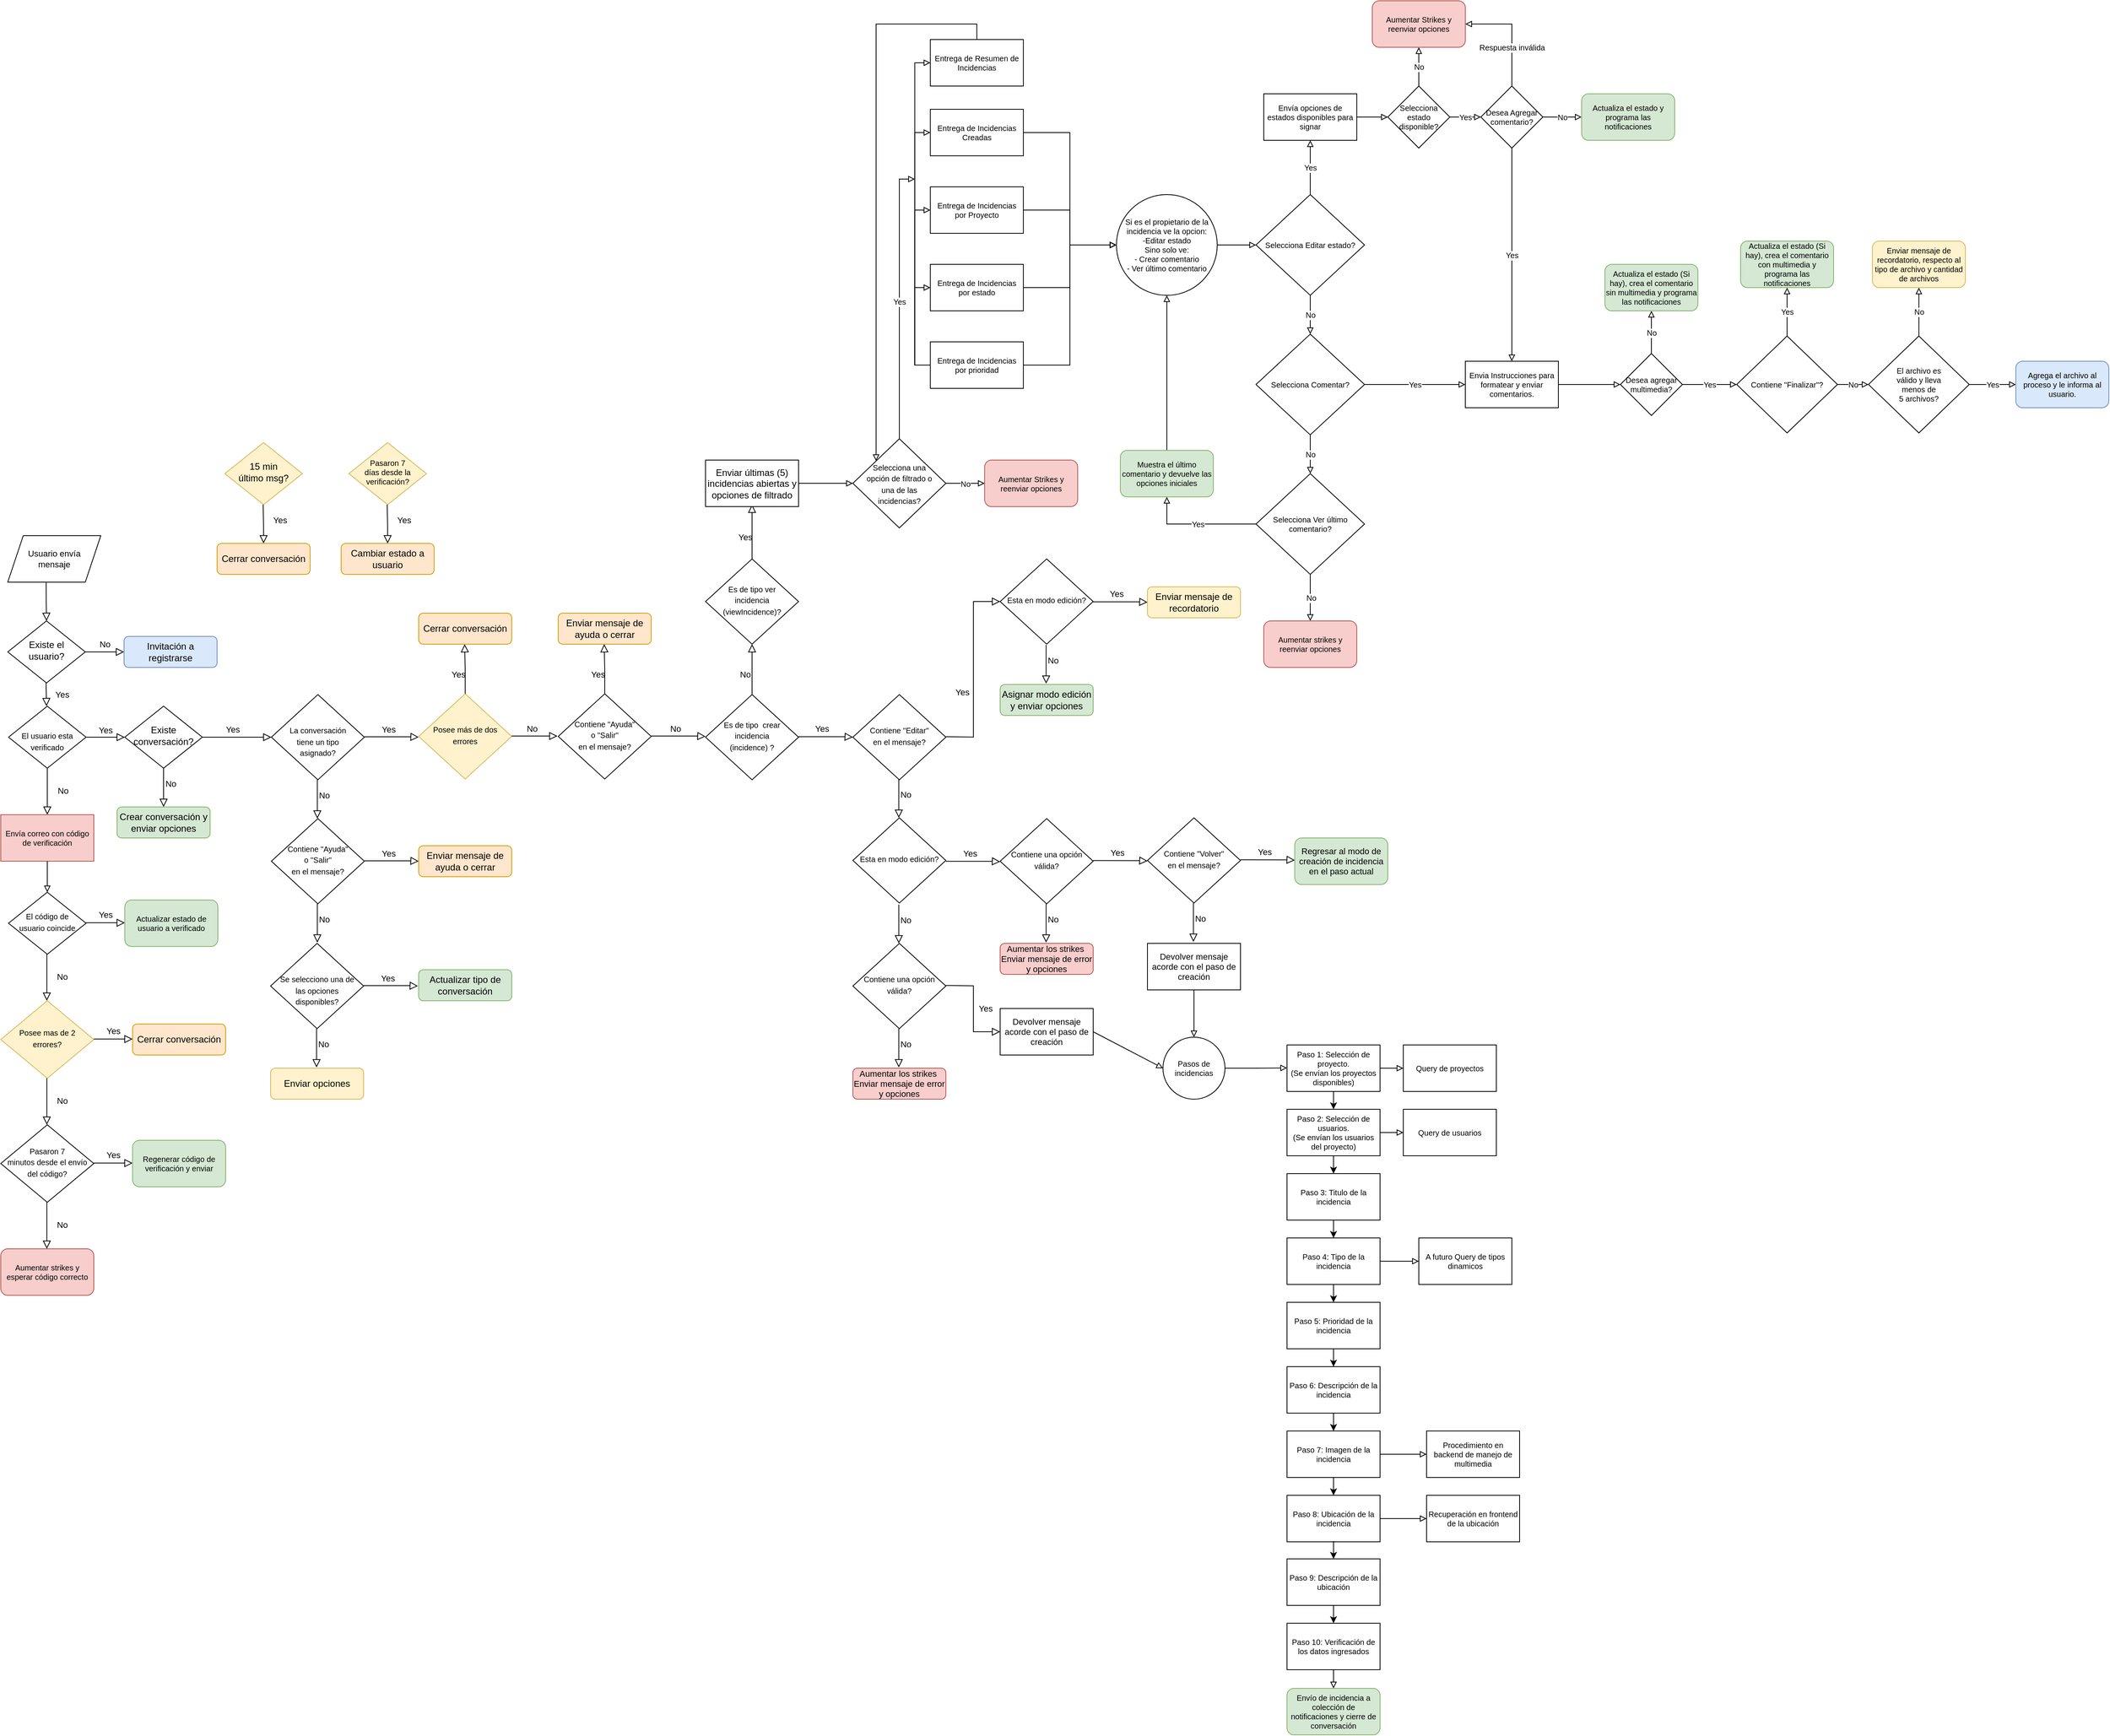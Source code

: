 <mxfile version="20.5.2" type="github">
  <diagram id="C5RBs43oDa-KdzZeNtuy" name="Page-1">
    <mxGraphModel dx="1410" dy="1712" grid="1" gridSize="10" guides="1" tooltips="1" connect="1" arrows="1" fold="1" page="0" pageScale="1" pageWidth="827" pageHeight="1169" math="0" shadow="0">
      <root>
        <mxCell id="WIyWlLk6GJQsqaUBKTNV-0" />
        <mxCell id="WIyWlLk6GJQsqaUBKTNV-1" parent="WIyWlLk6GJQsqaUBKTNV-0" />
        <mxCell id="WIyWlLk6GJQsqaUBKTNV-4" value="Yes" style="rounded=0;html=1;jettySize=auto;orthogonalLoop=1;fontSize=11;endArrow=block;endFill=0;endSize=8;strokeWidth=1;shadow=0;labelBackgroundColor=none;edgeStyle=orthogonalEdgeStyle;" parent="WIyWlLk6GJQsqaUBKTNV-1" source="WIyWlLk6GJQsqaUBKTNV-6" edge="1">
          <mxGeometry x="-0.124" y="10" relative="1" as="geometry">
            <mxPoint as="offset" />
            <mxPoint x="510" y="260" as="targetPoint" />
          </mxGeometry>
        </mxCell>
        <mxCell id="WIyWlLk6GJQsqaUBKTNV-5" value="No" style="edgeStyle=orthogonalEdgeStyle;rounded=0;html=1;jettySize=auto;orthogonalLoop=1;fontSize=11;endArrow=block;endFill=0;endSize=8;strokeWidth=1;shadow=0;labelBackgroundColor=none;entryX=0.5;entryY=0;entryDx=0;entryDy=0;" parent="WIyWlLk6GJQsqaUBKTNV-1" source="WIyWlLk6GJQsqaUBKTNV-6" target="WIyWlLk6GJQsqaUBKTNV-7" edge="1">
          <mxGeometry x="-0.2" y="9" relative="1" as="geometry">
            <mxPoint as="offset" />
            <mxPoint x="550" y="320" as="targetPoint" />
          </mxGeometry>
        </mxCell>
        <mxCell id="WIyWlLk6GJQsqaUBKTNV-6" value="Existe conversación?" style="rhombus;whiteSpace=wrap;html=1;shadow=0;fontFamily=Helvetica;fontSize=12;align=center;strokeWidth=1;spacing=6;spacingTop=-4;" parent="WIyWlLk6GJQsqaUBKTNV-1" vertex="1">
          <mxGeometry x="321" y="220" width="100" height="80" as="geometry" />
        </mxCell>
        <mxCell id="WIyWlLk6GJQsqaUBKTNV-7" value="Crear conversación y enviar opciones" style="rounded=1;whiteSpace=wrap;html=1;fontSize=12;glass=0;strokeWidth=1;shadow=0;fillColor=#d5e8d4;strokeColor=#82b366;" parent="WIyWlLk6GJQsqaUBKTNV-1" vertex="1">
          <mxGeometry x="311" y="350" width="120" height="40" as="geometry" />
        </mxCell>
        <mxCell id="WIyWlLk6GJQsqaUBKTNV-8" value="No" style="rounded=0;html=1;jettySize=auto;orthogonalLoop=1;fontSize=11;endArrow=block;endFill=0;endSize=8;strokeWidth=1;shadow=0;labelBackgroundColor=none;edgeStyle=orthogonalEdgeStyle;" parent="WIyWlLk6GJQsqaUBKTNV-1" source="WIyWlLk6GJQsqaUBKTNV-10" edge="1">
          <mxGeometry y="20" relative="1" as="geometry">
            <mxPoint y="-1" as="offset" />
            <mxPoint x="221" y="360" as="targetPoint" />
          </mxGeometry>
        </mxCell>
        <mxCell id="WIyWlLk6GJQsqaUBKTNV-9" value="Yes" style="edgeStyle=orthogonalEdgeStyle;rounded=0;html=1;jettySize=auto;orthogonalLoop=1;fontSize=11;endArrow=block;endFill=0;endSize=8;strokeWidth=1;shadow=0;labelBackgroundColor=none;" parent="WIyWlLk6GJQsqaUBKTNV-1" source="WIyWlLk6GJQsqaUBKTNV-10" edge="1">
          <mxGeometry y="10" relative="1" as="geometry">
            <mxPoint as="offset" />
            <mxPoint x="321" y="260" as="targetPoint" />
          </mxGeometry>
        </mxCell>
        <mxCell id="WIyWlLk6GJQsqaUBKTNV-10" value="&lt;font style=&quot;font-size: 10px;&quot;&gt;&lt;br&gt;El usuario esta verificado&lt;/font&gt;" style="rhombus;whiteSpace=wrap;html=1;shadow=0;fontFamily=Helvetica;fontSize=12;align=center;strokeWidth=1;spacing=6;spacingTop=-4;" parent="WIyWlLk6GJQsqaUBKTNV-1" vertex="1">
          <mxGeometry x="171" y="220" width="100" height="80" as="geometry" />
        </mxCell>
        <mxCell id="IGH-7e76oPTL0IEZaC5h-2" value="15 min&lt;br&gt;último msg?" style="rhombus;whiteSpace=wrap;html=1;shadow=0;fontFamily=Helvetica;fontSize=12;align=center;strokeWidth=1;spacing=6;spacingTop=-4;fillColor=#fff2cc;strokeColor=#d6b656;" parent="WIyWlLk6GJQsqaUBKTNV-1" vertex="1">
          <mxGeometry x="450" y="-120" width="100" height="80" as="geometry" />
        </mxCell>
        <mxCell id="IGH-7e76oPTL0IEZaC5h-5" value="Cerrar conversación" style="rounded=1;whiteSpace=wrap;html=1;fontSize=12;glass=0;strokeWidth=1;shadow=0;fillColor=#ffe6cc;strokeColor=#d79b00;" parent="WIyWlLk6GJQsqaUBKTNV-1" vertex="1">
          <mxGeometry x="440" y="10" width="120" height="40" as="geometry" />
        </mxCell>
        <mxCell id="IGH-7e76oPTL0IEZaC5h-6" value="&lt;font style=&quot;font-size: 11px;&quot;&gt;Usuario envía &lt;br&gt;mensaje&lt;/font&gt;" style="shape=parallelogram;perimeter=parallelogramPerimeter;whiteSpace=wrap;html=1;fixedSize=1;fontSize=9;" parent="WIyWlLk6GJQsqaUBKTNV-1" vertex="1">
          <mxGeometry x="170" width="120" height="60" as="geometry" />
        </mxCell>
        <mxCell id="IGH-7e76oPTL0IEZaC5h-7" value="" style="rounded=0;html=1;jettySize=auto;orthogonalLoop=1;fontSize=11;endArrow=block;endFill=0;endSize=8;strokeWidth=1;shadow=0;labelBackgroundColor=none;edgeStyle=orthogonalEdgeStyle;exitX=0.413;exitY=1.01;exitDx=0;exitDy=0;exitPerimeter=0;" parent="WIyWlLk6GJQsqaUBKTNV-1" source="IGH-7e76oPTL0IEZaC5h-6" edge="1">
          <mxGeometry relative="1" as="geometry">
            <mxPoint x="214.76" y="93" as="sourcePoint" />
            <mxPoint x="220" y="110" as="targetPoint" />
          </mxGeometry>
        </mxCell>
        <mxCell id="IGH-7e76oPTL0IEZaC5h-8" value="Envía correo con código de verificación" style="rounded=0;whiteSpace=wrap;html=1;fontSize=10;fillColor=#f8cecc;strokeColor=#b85450;" parent="WIyWlLk6GJQsqaUBKTNV-1" vertex="1">
          <mxGeometry x="161" y="360" width="120" height="60" as="geometry" />
        </mxCell>
        <mxCell id="IGH-7e76oPTL0IEZaC5h-9" value="Existe el usuario?" style="rhombus;whiteSpace=wrap;html=1;shadow=0;fontFamily=Helvetica;fontSize=12;align=center;strokeWidth=1;spacing=6;spacingTop=-4;" parent="WIyWlLk6GJQsqaUBKTNV-1" vertex="1">
          <mxGeometry x="170" y="110" width="100" height="80" as="geometry" />
        </mxCell>
        <mxCell id="IGH-7e76oPTL0IEZaC5h-13" value="No" style="edgeStyle=orthogonalEdgeStyle;rounded=0;html=1;jettySize=auto;orthogonalLoop=1;fontSize=11;endArrow=block;endFill=0;endSize=8;strokeWidth=1;shadow=0;labelBackgroundColor=none;" parent="WIyWlLk6GJQsqaUBKTNV-1" edge="1">
          <mxGeometry y="10" relative="1" as="geometry">
            <mxPoint as="offset" />
            <mxPoint x="270" y="150" as="sourcePoint" />
            <mxPoint x="320" y="150" as="targetPoint" />
          </mxGeometry>
        </mxCell>
        <mxCell id="IGH-7e76oPTL0IEZaC5h-14" value="Yes" style="rounded=0;html=1;jettySize=auto;orthogonalLoop=1;fontSize=11;endArrow=block;endFill=0;endSize=8;strokeWidth=1;shadow=0;labelBackgroundColor=none;edgeStyle=orthogonalEdgeStyle;" parent="WIyWlLk6GJQsqaUBKTNV-1" edge="1">
          <mxGeometry y="20" relative="1" as="geometry">
            <mxPoint as="offset" />
            <mxPoint x="219.41" y="190" as="sourcePoint" />
            <mxPoint x="220" y="220" as="targetPoint" />
            <Array as="points">
              <mxPoint x="219.41" y="190" />
            </Array>
          </mxGeometry>
        </mxCell>
        <mxCell id="IGH-7e76oPTL0IEZaC5h-16" value="Yes" style="rounded=0;html=1;jettySize=auto;orthogonalLoop=1;fontSize=11;endArrow=block;endFill=0;endSize=8;strokeWidth=1;shadow=0;labelBackgroundColor=none;edgeStyle=orthogonalEdgeStyle;entryX=0.5;entryY=0;entryDx=0;entryDy=0;" parent="WIyWlLk6GJQsqaUBKTNV-1" target="IGH-7e76oPTL0IEZaC5h-5" edge="1">
          <mxGeometry x="-0.21" y="21" relative="1" as="geometry">
            <mxPoint as="offset" />
            <mxPoint x="499.41" y="-40" as="sourcePoint" />
            <mxPoint x="500" y="-10" as="targetPoint" />
            <Array as="points" />
          </mxGeometry>
        </mxCell>
        <mxCell id="IGH-7e76oPTL0IEZaC5h-18" value="Invitación a registrarse" style="rounded=1;whiteSpace=wrap;html=1;fontSize=12;glass=0;strokeWidth=1;shadow=0;fillColor=#dae8fc;strokeColor=#6c8ebf;" parent="WIyWlLk6GJQsqaUBKTNV-1" vertex="1">
          <mxGeometry x="320" y="130" width="120" height="40" as="geometry" />
        </mxCell>
        <mxCell id="IGH-7e76oPTL0IEZaC5h-19" value="" style="endArrow=block;html=1;rounded=0;fontSize=10;endFill=0;exitX=0.5;exitY=1;exitDx=0;exitDy=0;" parent="WIyWlLk6GJQsqaUBKTNV-1" source="IGH-7e76oPTL0IEZaC5h-8" edge="1">
          <mxGeometry width="50" height="50" relative="1" as="geometry">
            <mxPoint x="301" y="380" as="sourcePoint" />
            <mxPoint x="221" y="460" as="targetPoint" />
          </mxGeometry>
        </mxCell>
        <mxCell id="IGH-7e76oPTL0IEZaC5h-20" value="&lt;font style=&quot;font-size: 10px;&quot;&gt;El código de usuario coincide&lt;/font&gt;" style="rhombus;whiteSpace=wrap;html=1;shadow=0;fontFamily=Helvetica;fontSize=12;align=center;strokeWidth=1;spacing=6;spacingTop=-4;" parent="WIyWlLk6GJQsqaUBKTNV-1" vertex="1">
          <mxGeometry x="171" y="460" width="100" height="80" as="geometry" />
        </mxCell>
        <mxCell id="IGH-7e76oPTL0IEZaC5h-21" value="Yes" style="edgeStyle=orthogonalEdgeStyle;rounded=0;html=1;jettySize=auto;orthogonalLoop=1;fontSize=11;endArrow=block;endFill=0;endSize=8;strokeWidth=1;shadow=0;labelBackgroundColor=none;" parent="WIyWlLk6GJQsqaUBKTNV-1" edge="1">
          <mxGeometry y="10" relative="1" as="geometry">
            <mxPoint as="offset" />
            <mxPoint x="271" y="499.41" as="sourcePoint" />
            <mxPoint x="321" y="499.41" as="targetPoint" />
          </mxGeometry>
        </mxCell>
        <mxCell id="IGH-7e76oPTL0IEZaC5h-22" value="No" style="rounded=0;html=1;jettySize=auto;orthogonalLoop=1;fontSize=11;endArrow=block;endFill=0;endSize=8;strokeWidth=1;shadow=0;labelBackgroundColor=none;edgeStyle=orthogonalEdgeStyle;" parent="WIyWlLk6GJQsqaUBKTNV-1" edge="1">
          <mxGeometry y="20" relative="1" as="geometry">
            <mxPoint y="-1" as="offset" />
            <mxPoint x="220.41" y="540" as="sourcePoint" />
            <mxPoint x="220.41" y="600" as="targetPoint" />
          </mxGeometry>
        </mxCell>
        <mxCell id="IGH-7e76oPTL0IEZaC5h-23" value="&lt;span style=&quot;font-size: 10px;&quot;&gt;Posee mas de 2 errores?&lt;/span&gt;" style="rhombus;whiteSpace=wrap;html=1;shadow=0;fontFamily=Helvetica;fontSize=12;align=center;strokeWidth=1;spacing=6;spacingTop=-4;fillColor=#fff2cc;strokeColor=#d6b656;" parent="WIyWlLk6GJQsqaUBKTNV-1" vertex="1">
          <mxGeometry x="161" y="600" width="120" height="100" as="geometry" />
        </mxCell>
        <mxCell id="IGH-7e76oPTL0IEZaC5h-24" value="No" style="rounded=0;html=1;jettySize=auto;orthogonalLoop=1;fontSize=11;endArrow=block;endFill=0;endSize=8;strokeWidth=1;shadow=0;labelBackgroundColor=none;edgeStyle=orthogonalEdgeStyle;" parent="WIyWlLk6GJQsqaUBKTNV-1" edge="1">
          <mxGeometry y="20" relative="1" as="geometry">
            <mxPoint y="-1" as="offset" />
            <mxPoint x="220.41" y="700.0" as="sourcePoint" />
            <mxPoint x="220.41" y="760.0" as="targetPoint" />
            <Array as="points">
              <mxPoint x="220.0" y="720" />
              <mxPoint x="220.0" y="720" />
            </Array>
          </mxGeometry>
        </mxCell>
        <mxCell id="IGH-7e76oPTL0IEZaC5h-26" value="&lt;font style=&quot;font-size: 10px;&quot;&gt;Pasaron 7 &lt;br&gt;minutos desde el envío del código?&lt;/font&gt;" style="rhombus;whiteSpace=wrap;html=1;shadow=0;fontFamily=Helvetica;fontSize=12;align=center;strokeWidth=1;spacing=6;spacingTop=-4;" parent="WIyWlLk6GJQsqaUBKTNV-1" vertex="1">
          <mxGeometry x="161" y="760" width="120" height="100" as="geometry" />
        </mxCell>
        <mxCell id="IGH-7e76oPTL0IEZaC5h-27" value="No" style="rounded=0;html=1;jettySize=auto;orthogonalLoop=1;fontSize=11;endArrow=block;endFill=0;endSize=8;strokeWidth=1;shadow=0;labelBackgroundColor=none;edgeStyle=orthogonalEdgeStyle;" parent="WIyWlLk6GJQsqaUBKTNV-1" edge="1">
          <mxGeometry y="20" relative="1" as="geometry">
            <mxPoint y="-1" as="offset" />
            <mxPoint x="220.41" y="860.0" as="sourcePoint" />
            <mxPoint x="220.41" y="920.0" as="targetPoint" />
            <Array as="points">
              <mxPoint x="220.0" y="880" />
              <mxPoint x="220.0" y="880" />
            </Array>
          </mxGeometry>
        </mxCell>
        <mxCell id="IGH-7e76oPTL0IEZaC5h-28" value="Cerrar conversación" style="rounded=1;whiteSpace=wrap;html=1;fontSize=12;glass=0;strokeWidth=1;shadow=0;fillColor=#ffe6cc;strokeColor=#d79b00;" parent="WIyWlLk6GJQsqaUBKTNV-1" vertex="1">
          <mxGeometry x="331" y="630" width="120" height="40" as="geometry" />
        </mxCell>
        <mxCell id="IGH-7e76oPTL0IEZaC5h-29" value="Yes" style="edgeStyle=orthogonalEdgeStyle;rounded=0;html=1;jettySize=auto;orthogonalLoop=1;fontSize=11;endArrow=block;endFill=0;endSize=8;strokeWidth=1;shadow=0;labelBackgroundColor=none;" parent="WIyWlLk6GJQsqaUBKTNV-1" edge="1">
          <mxGeometry y="10" relative="1" as="geometry">
            <mxPoint as="offset" />
            <mxPoint x="281" y="649.41" as="sourcePoint" />
            <mxPoint x="331" y="649.41" as="targetPoint" />
          </mxGeometry>
        </mxCell>
        <mxCell id="IGH-7e76oPTL0IEZaC5h-30" value="Yes" style="edgeStyle=orthogonalEdgeStyle;rounded=0;html=1;jettySize=auto;orthogonalLoop=1;fontSize=11;endArrow=block;endFill=0;endSize=8;strokeWidth=1;shadow=0;labelBackgroundColor=none;" parent="WIyWlLk6GJQsqaUBKTNV-1" edge="1">
          <mxGeometry y="10" relative="1" as="geometry">
            <mxPoint as="offset" />
            <mxPoint x="281" y="809.41" as="sourcePoint" />
            <mxPoint x="331" y="809.41" as="targetPoint" />
          </mxGeometry>
        </mxCell>
        <mxCell id="IGH-7e76oPTL0IEZaC5h-32" value="Aumentar strikes y esperar código correcto" style="rounded=1;whiteSpace=wrap;html=1;fontSize=10;fillColor=#f8cecc;strokeColor=#b85450;" parent="WIyWlLk6GJQsqaUBKTNV-1" vertex="1">
          <mxGeometry x="161" y="920" width="120" height="60" as="geometry" />
        </mxCell>
        <mxCell id="IGH-7e76oPTL0IEZaC5h-33" value="Regenerar código de verificación y enviar" style="rounded=1;whiteSpace=wrap;html=1;fontSize=10;fillColor=#d5e8d4;strokeColor=#82b366;" parent="WIyWlLk6GJQsqaUBKTNV-1" vertex="1">
          <mxGeometry x="331" y="780" width="120" height="60" as="geometry" />
        </mxCell>
        <mxCell id="IGH-7e76oPTL0IEZaC5h-34" value="Actualizar estado de usuario a verificado" style="rounded=1;whiteSpace=wrap;html=1;fontSize=10;fillColor=#d5e8d4;strokeColor=#82b366;" parent="WIyWlLk6GJQsqaUBKTNV-1" vertex="1">
          <mxGeometry x="321" y="470" width="120" height="60" as="geometry" />
        </mxCell>
        <mxCell id="IGH-7e76oPTL0IEZaC5h-36" value="&lt;font style=&quot;font-size: 10px;&quot;&gt;&lt;br&gt;La conversación &lt;br&gt;tiene un tipo &lt;br&gt;asignado?&lt;/font&gt;" style="rhombus;whiteSpace=wrap;html=1;shadow=0;fontFamily=Helvetica;fontSize=12;align=center;strokeWidth=1;spacing=6;spacingTop=-4;" parent="WIyWlLk6GJQsqaUBKTNV-1" vertex="1">
          <mxGeometry x="510" y="205" width="120" height="110" as="geometry" />
        </mxCell>
        <mxCell id="IGH-7e76oPTL0IEZaC5h-37" value="Yes" style="rounded=0;html=1;jettySize=auto;orthogonalLoop=1;fontSize=11;endArrow=block;endFill=0;endSize=8;strokeWidth=1;shadow=0;labelBackgroundColor=none;edgeStyle=orthogonalEdgeStyle;" parent="WIyWlLk6GJQsqaUBKTNV-1" edge="1">
          <mxGeometry x="-0.124" y="10" relative="1" as="geometry">
            <mxPoint as="offset" />
            <mxPoint x="630" y="259.5" as="sourcePoint" />
            <mxPoint x="700" y="260" as="targetPoint" />
            <Array as="points">
              <mxPoint x="689" y="259.5" />
              <mxPoint x="689" y="259.5" />
            </Array>
          </mxGeometry>
        </mxCell>
        <mxCell id="IGH-7e76oPTL0IEZaC5h-38" value="No" style="edgeStyle=orthogonalEdgeStyle;rounded=0;html=1;jettySize=auto;orthogonalLoop=1;fontSize=11;endArrow=block;endFill=0;endSize=8;strokeWidth=1;shadow=0;labelBackgroundColor=none;entryX=0.5;entryY=0;entryDx=0;entryDy=0;" parent="WIyWlLk6GJQsqaUBKTNV-1" edge="1">
          <mxGeometry x="-0.2" y="9" relative="1" as="geometry">
            <mxPoint as="offset" />
            <mxPoint x="569.29" y="315" as="sourcePoint" />
            <mxPoint x="569.29" y="365" as="targetPoint" />
          </mxGeometry>
        </mxCell>
        <mxCell id="IGH-7e76oPTL0IEZaC5h-39" value="Enviar mensaje de ayuda o cerrar" style="rounded=1;whiteSpace=wrap;html=1;fontSize=12;glass=0;strokeWidth=1;shadow=0;fillColor=#ffe6cc;strokeColor=#d79b00;" parent="WIyWlLk6GJQsqaUBKTNV-1" vertex="1">
          <mxGeometry x="700" y="400" width="120" height="40" as="geometry" />
        </mxCell>
        <mxCell id="IGH-7e76oPTL0IEZaC5h-40" value="&lt;font style=&quot;font-size: 10px;&quot;&gt;Contiene &quot;Ayuda&quot; &lt;br&gt;o &quot;Salir&quot;&lt;br&gt;en el mensaje?&lt;/font&gt;" style="rhombus;whiteSpace=wrap;html=1;shadow=0;fontFamily=Helvetica;fontSize=12;align=center;strokeWidth=1;spacing=6;spacingTop=-4;" parent="WIyWlLk6GJQsqaUBKTNV-1" vertex="1">
          <mxGeometry x="510" y="365" width="120" height="110" as="geometry" />
        </mxCell>
        <mxCell id="IGH-7e76oPTL0IEZaC5h-41" value="Yes" style="rounded=0;html=1;jettySize=auto;orthogonalLoop=1;fontSize=11;endArrow=block;endFill=0;endSize=8;strokeWidth=1;shadow=0;labelBackgroundColor=none;edgeStyle=orthogonalEdgeStyle;" parent="WIyWlLk6GJQsqaUBKTNV-1" edge="1">
          <mxGeometry x="-0.124" y="10" relative="1" as="geometry">
            <mxPoint as="offset" />
            <mxPoint x="630" y="419.5" as="sourcePoint" />
            <mxPoint x="700" y="420" as="targetPoint" />
            <Array as="points">
              <mxPoint x="689" y="419.5" />
              <mxPoint x="689" y="419.5" />
            </Array>
          </mxGeometry>
        </mxCell>
        <mxCell id="IGH-7e76oPTL0IEZaC5h-42" value="No" style="edgeStyle=orthogonalEdgeStyle;rounded=0;html=1;jettySize=auto;orthogonalLoop=1;fontSize=11;endArrow=block;endFill=0;endSize=8;strokeWidth=1;shadow=0;labelBackgroundColor=none;entryX=0.5;entryY=0;entryDx=0;entryDy=0;" parent="WIyWlLk6GJQsqaUBKTNV-1" edge="1">
          <mxGeometry x="-0.2" y="9" relative="1" as="geometry">
            <mxPoint as="offset" />
            <mxPoint x="569.29" y="475" as="sourcePoint" />
            <mxPoint x="569.29" y="525" as="targetPoint" />
          </mxGeometry>
        </mxCell>
        <mxCell id="IGH-7e76oPTL0IEZaC5h-43" value="Enviar opciones" style="rounded=1;whiteSpace=wrap;html=1;fontSize=12;glass=0;strokeWidth=1;shadow=0;fillColor=#fff2cc;strokeColor=#d6b656;" parent="WIyWlLk6GJQsqaUBKTNV-1" vertex="1">
          <mxGeometry x="509" y="687" width="120" height="40" as="geometry" />
        </mxCell>
        <mxCell id="IGH-7e76oPTL0IEZaC5h-44" value="&lt;font style=&quot;font-size: 10px;&quot;&gt;&lt;br&gt;Se selecciono una de las opciones disponibles?&lt;/font&gt;" style="rhombus;whiteSpace=wrap;html=1;shadow=0;fontFamily=Helvetica;fontSize=12;align=center;strokeWidth=1;spacing=6;spacingTop=-4;" parent="WIyWlLk6GJQsqaUBKTNV-1" vertex="1">
          <mxGeometry x="509" y="526" width="120" height="110" as="geometry" />
        </mxCell>
        <mxCell id="IGH-7e76oPTL0IEZaC5h-45" value="Yes" style="rounded=0;html=1;jettySize=auto;orthogonalLoop=1;fontSize=11;endArrow=block;endFill=0;endSize=8;strokeWidth=1;shadow=0;labelBackgroundColor=none;edgeStyle=orthogonalEdgeStyle;" parent="WIyWlLk6GJQsqaUBKTNV-1" edge="1">
          <mxGeometry x="-0.124" y="10" relative="1" as="geometry">
            <mxPoint as="offset" />
            <mxPoint x="629" y="580.5" as="sourcePoint" />
            <mxPoint x="699" y="581" as="targetPoint" />
            <Array as="points">
              <mxPoint x="688" y="580.5" />
              <mxPoint x="688" y="580.5" />
            </Array>
          </mxGeometry>
        </mxCell>
        <mxCell id="IGH-7e76oPTL0IEZaC5h-46" value="No" style="edgeStyle=orthogonalEdgeStyle;rounded=0;html=1;jettySize=auto;orthogonalLoop=1;fontSize=11;endArrow=block;endFill=0;endSize=8;strokeWidth=1;shadow=0;labelBackgroundColor=none;entryX=0.5;entryY=0;entryDx=0;entryDy=0;" parent="WIyWlLk6GJQsqaUBKTNV-1" edge="1">
          <mxGeometry x="-0.2" y="9" relative="1" as="geometry">
            <mxPoint as="offset" />
            <mxPoint x="568.29" y="636" as="sourcePoint" />
            <mxPoint x="568.29" y="686" as="targetPoint" />
          </mxGeometry>
        </mxCell>
        <mxCell id="IGH-7e76oPTL0IEZaC5h-47" value="Actualizar tipo de conversación" style="rounded=1;whiteSpace=wrap;html=1;fontSize=12;glass=0;strokeWidth=1;shadow=0;fillColor=#d5e8d4;strokeColor=#82b366;" parent="WIyWlLk6GJQsqaUBKTNV-1" vertex="1">
          <mxGeometry x="700" y="560" width="120" height="40" as="geometry" />
        </mxCell>
        <mxCell id="IGH-7e76oPTL0IEZaC5h-48" value="Enviar mensaje de ayuda o cerrar" style="rounded=1;whiteSpace=wrap;html=1;fontSize=12;glass=0;strokeWidth=1;shadow=0;fillColor=#ffe6cc;strokeColor=#d79b00;" parent="WIyWlLk6GJQsqaUBKTNV-1" vertex="1">
          <mxGeometry x="880" y="100" width="120" height="40" as="geometry" />
        </mxCell>
        <mxCell id="IGH-7e76oPTL0IEZaC5h-49" value="&lt;font style=&quot;font-size: 10px;&quot;&gt;Contiene &quot;Ayuda&quot; &lt;br&gt;o &quot;Salir&quot;&lt;br&gt;en el mensaje?&lt;/font&gt;" style="rhombus;whiteSpace=wrap;html=1;shadow=0;fontFamily=Helvetica;fontSize=12;align=center;strokeWidth=1;spacing=6;spacingTop=-4;" parent="WIyWlLk6GJQsqaUBKTNV-1" vertex="1">
          <mxGeometry x="880" y="204" width="120" height="110" as="geometry" />
        </mxCell>
        <mxCell id="IGH-7e76oPTL0IEZaC5h-50" value="No" style="rounded=0;html=1;jettySize=auto;orthogonalLoop=1;fontSize=11;endArrow=block;endFill=0;endSize=8;strokeWidth=1;shadow=0;labelBackgroundColor=none;edgeStyle=orthogonalEdgeStyle;" parent="WIyWlLk6GJQsqaUBKTNV-1" edge="1">
          <mxGeometry x="-0.124" y="10" relative="1" as="geometry">
            <mxPoint as="offset" />
            <mxPoint x="1000" y="258.5" as="sourcePoint" />
            <mxPoint x="1070" y="259" as="targetPoint" />
            <Array as="points">
              <mxPoint x="1059" y="258.5" />
              <mxPoint x="1059" y="258.5" />
            </Array>
          </mxGeometry>
        </mxCell>
        <mxCell id="IGH-7e76oPTL0IEZaC5h-51" value="Yes" style="edgeStyle=orthogonalEdgeStyle;rounded=0;html=1;jettySize=auto;orthogonalLoop=1;fontSize=11;endArrow=block;endFill=0;endSize=8;strokeWidth=1;shadow=0;labelBackgroundColor=none;entryX=0.5;entryY=0;entryDx=0;entryDy=0;exitX=0.5;exitY=0;exitDx=0;exitDy=0;" parent="WIyWlLk6GJQsqaUBKTNV-1" source="IGH-7e76oPTL0IEZaC5h-49" edge="1">
          <mxGeometry x="-0.2" y="9" relative="1" as="geometry">
            <mxPoint as="offset" />
            <mxPoint x="939.29" y="90" as="sourcePoint" />
            <mxPoint x="939.29" y="140" as="targetPoint" />
          </mxGeometry>
        </mxCell>
        <mxCell id="IGH-7e76oPTL0IEZaC5h-52" value="&lt;span style=&quot;font-size: 10px;&quot;&gt;Es de tipo&amp;nbsp; crear incidencia &lt;br&gt;(incidence) ?&lt;/span&gt;" style="rhombus;whiteSpace=wrap;html=1;shadow=0;fontFamily=Helvetica;fontSize=12;align=center;strokeWidth=1;spacing=6;spacingTop=-4;" parent="WIyWlLk6GJQsqaUBKTNV-1" vertex="1">
          <mxGeometry x="1070" y="205" width="120" height="110" as="geometry" />
        </mxCell>
        <mxCell id="IGH-7e76oPTL0IEZaC5h-53" value="Yes" style="rounded=0;html=1;jettySize=auto;orthogonalLoop=1;fontSize=11;endArrow=block;endFill=0;endSize=8;strokeWidth=1;shadow=0;labelBackgroundColor=none;edgeStyle=orthogonalEdgeStyle;" parent="WIyWlLk6GJQsqaUBKTNV-1" edge="1">
          <mxGeometry x="-0.124" y="10" relative="1" as="geometry">
            <mxPoint as="offset" />
            <mxPoint x="1190" y="259.41" as="sourcePoint" />
            <mxPoint x="1260" y="259.91" as="targetPoint" />
            <Array as="points">
              <mxPoint x="1249" y="259.41" />
              <mxPoint x="1249" y="259.41" />
            </Array>
          </mxGeometry>
        </mxCell>
        <mxCell id="IGH-7e76oPTL0IEZaC5h-54" value="&lt;span style=&quot;font-size: 10px;&quot;&gt;Contiene &quot;Editar&lt;/span&gt;&lt;span style=&quot;font-size: 10px;&quot;&gt;&quot;&lt;/span&gt;&lt;br style=&quot;font-size: 10px;&quot;&gt;&lt;span style=&quot;font-size: 10px;&quot;&gt;en el mensaje?&lt;/span&gt;" style="rhombus;whiteSpace=wrap;html=1;shadow=0;fontFamily=Helvetica;fontSize=12;align=center;strokeWidth=1;spacing=6;spacingTop=-4;" parent="WIyWlLk6GJQsqaUBKTNV-1" vertex="1">
          <mxGeometry x="1260" y="205" width="120" height="110" as="geometry" />
        </mxCell>
        <mxCell id="IGH-7e76oPTL0IEZaC5h-55" value="Yes" style="rounded=0;html=1;jettySize=auto;orthogonalLoop=1;fontSize=11;endArrow=block;endFill=0;endSize=8;strokeWidth=1;shadow=0;labelBackgroundColor=none;edgeStyle=orthogonalEdgeStyle;entryX=0;entryY=0.5;entryDx=0;entryDy=0;" parent="WIyWlLk6GJQsqaUBKTNV-1" target="IGH-7e76oPTL0IEZaC5h-56" edge="1">
          <mxGeometry x="-0.228" y="15" relative="1" as="geometry">
            <mxPoint y="1" as="offset" />
            <mxPoint x="1380" y="259.41" as="sourcePoint" />
            <mxPoint x="1450" y="259.91" as="targetPoint" />
          </mxGeometry>
        </mxCell>
        <mxCell id="IGH-7e76oPTL0IEZaC5h-56" value="&lt;span style=&quot;font-size: 10px;&quot;&gt;Esta en modo edición?&lt;/span&gt;" style="rhombus;whiteSpace=wrap;html=1;shadow=0;fontFamily=Helvetica;fontSize=12;align=center;strokeWidth=1;spacing=6;spacingTop=-4;" parent="WIyWlLk6GJQsqaUBKTNV-1" vertex="1">
          <mxGeometry x="1450" y="30" width="120" height="110" as="geometry" />
        </mxCell>
        <mxCell id="IGH-7e76oPTL0IEZaC5h-57" value="Yes" style="rounded=0;html=1;jettySize=auto;orthogonalLoop=1;fontSize=11;endArrow=block;endFill=0;endSize=8;strokeWidth=1;shadow=0;labelBackgroundColor=none;edgeStyle=orthogonalEdgeStyle;" parent="WIyWlLk6GJQsqaUBKTNV-1" edge="1">
          <mxGeometry x="-0.124" y="10" relative="1" as="geometry">
            <mxPoint as="offset" />
            <mxPoint x="1570" y="85.41" as="sourcePoint" />
            <mxPoint x="1640" y="85.91" as="targetPoint" />
            <Array as="points">
              <mxPoint x="1629" y="85.41" />
              <mxPoint x="1629" y="85.41" />
            </Array>
          </mxGeometry>
        </mxCell>
        <mxCell id="IGH-7e76oPTL0IEZaC5h-58" value="Enviar mensaje de recordatorio" style="rounded=1;whiteSpace=wrap;html=1;fontSize=12;glass=0;strokeWidth=1;shadow=0;fillColor=#fff2cc;strokeColor=#d6b656;" parent="WIyWlLk6GJQsqaUBKTNV-1" vertex="1">
          <mxGeometry x="1640" y="66" width="120" height="40" as="geometry" />
        </mxCell>
        <mxCell id="IGH-7e76oPTL0IEZaC5h-60" value="Asignar modo edición y enviar opciones" style="rounded=1;whiteSpace=wrap;html=1;fontSize=12;glass=0;strokeWidth=1;shadow=0;fillColor=#d5e8d4;strokeColor=#82b366;" parent="WIyWlLk6GJQsqaUBKTNV-1" vertex="1">
          <mxGeometry x="1450" y="192" width="120" height="40" as="geometry" />
        </mxCell>
        <mxCell id="IGH-7e76oPTL0IEZaC5h-61" value="No" style="edgeStyle=orthogonalEdgeStyle;rounded=0;html=1;jettySize=auto;orthogonalLoop=1;fontSize=11;endArrow=block;endFill=0;endSize=8;strokeWidth=1;shadow=0;labelBackgroundColor=none;entryX=0.5;entryY=0;entryDx=0;entryDy=0;" parent="WIyWlLk6GJQsqaUBKTNV-1" edge="1">
          <mxGeometry x="-0.2" y="9" relative="1" as="geometry">
            <mxPoint as="offset" />
            <mxPoint x="1509.29" y="141" as="sourcePoint" />
            <mxPoint x="1509.29" y="191" as="targetPoint" />
          </mxGeometry>
        </mxCell>
        <mxCell id="IGH-7e76oPTL0IEZaC5h-62" value="No" style="edgeStyle=orthogonalEdgeStyle;rounded=0;html=1;jettySize=auto;orthogonalLoop=1;fontSize=11;endArrow=block;endFill=0;endSize=8;strokeWidth=1;shadow=0;labelBackgroundColor=none;entryX=0.5;entryY=0;entryDx=0;entryDy=0;" parent="WIyWlLk6GJQsqaUBKTNV-1" edge="1">
          <mxGeometry x="-0.2" y="9" relative="1" as="geometry">
            <mxPoint as="offset" />
            <mxPoint x="1319.29" y="314" as="sourcePoint" />
            <mxPoint x="1319.29" y="364" as="targetPoint" />
          </mxGeometry>
        </mxCell>
        <mxCell id="IGH-7e76oPTL0IEZaC5h-63" value="&lt;span style=&quot;font-size: 10px;&quot;&gt;Esta en modo edición?&lt;/span&gt;" style="rhombus;whiteSpace=wrap;html=1;shadow=0;fontFamily=Helvetica;fontSize=12;align=center;strokeWidth=1;spacing=6;spacingTop=-4;" parent="WIyWlLk6GJQsqaUBKTNV-1" vertex="1">
          <mxGeometry x="1260" y="364" width="120" height="110" as="geometry" />
        </mxCell>
        <mxCell id="IGH-7e76oPTL0IEZaC5h-64" value="No" style="edgeStyle=orthogonalEdgeStyle;rounded=0;html=1;jettySize=auto;orthogonalLoop=1;fontSize=11;endArrow=block;endFill=0;endSize=8;strokeWidth=1;shadow=0;labelBackgroundColor=none;entryX=0.5;entryY=0;entryDx=0;entryDy=0;" parent="WIyWlLk6GJQsqaUBKTNV-1" edge="1">
          <mxGeometry x="-0.2" y="9" relative="1" as="geometry">
            <mxPoint as="offset" />
            <mxPoint x="1319.29" y="476" as="sourcePoint" />
            <mxPoint x="1319.29" y="526" as="targetPoint" />
          </mxGeometry>
        </mxCell>
        <mxCell id="IGH-7e76oPTL0IEZaC5h-65" value="&lt;span style=&quot;font-size: 10px;&quot;&gt;Contiene una opción válida?&lt;/span&gt;" style="rhombus;whiteSpace=wrap;html=1;shadow=0;fontFamily=Helvetica;fontSize=12;align=center;strokeWidth=1;spacing=6;spacingTop=-4;" parent="WIyWlLk6GJQsqaUBKTNV-1" vertex="1">
          <mxGeometry x="1260" y="526" width="120" height="110" as="geometry" />
        </mxCell>
        <mxCell id="IGH-7e76oPTL0IEZaC5h-66" value="Aumentar los strikes&amp;nbsp; Enviar mensaje de error y opciones" style="rounded=1;whiteSpace=wrap;html=1;fontSize=11;glass=0;strokeWidth=1;shadow=0;fillColor=#f8cecc;strokeColor=#b85450;" parent="WIyWlLk6GJQsqaUBKTNV-1" vertex="1">
          <mxGeometry x="1260" y="687" width="120" height="40" as="geometry" />
        </mxCell>
        <mxCell id="IGH-7e76oPTL0IEZaC5h-67" value="No" style="edgeStyle=orthogonalEdgeStyle;rounded=0;html=1;jettySize=auto;orthogonalLoop=1;fontSize=11;endArrow=block;endFill=0;endSize=8;strokeWidth=1;shadow=0;labelBackgroundColor=none;entryX=0.5;entryY=0;entryDx=0;entryDy=0;" parent="WIyWlLk6GJQsqaUBKTNV-1" edge="1">
          <mxGeometry x="-0.2" y="9" relative="1" as="geometry">
            <mxPoint as="offset" />
            <mxPoint x="1319.29" y="636" as="sourcePoint" />
            <mxPoint x="1319.29" y="686" as="targetPoint" />
          </mxGeometry>
        </mxCell>
        <mxCell id="IGH-7e76oPTL0IEZaC5h-68" value="&lt;span style=&quot;font-size: 10px;&quot;&gt;Posee más de dos errores&lt;/span&gt;" style="rhombus;whiteSpace=wrap;html=1;shadow=0;fontFamily=Helvetica;fontSize=12;align=center;strokeWidth=1;spacing=6;spacingTop=-4;fillColor=#fff2cc;strokeColor=#d6b656;" parent="WIyWlLk6GJQsqaUBKTNV-1" vertex="1">
          <mxGeometry x="700" y="204" width="120" height="110" as="geometry" />
        </mxCell>
        <mxCell id="IGH-7e76oPTL0IEZaC5h-69" value="No" style="rounded=0;html=1;jettySize=auto;orthogonalLoop=1;fontSize=11;endArrow=block;endFill=0;endSize=8;strokeWidth=1;shadow=0;labelBackgroundColor=none;edgeStyle=orthogonalEdgeStyle;" parent="WIyWlLk6GJQsqaUBKTNV-1" edge="1">
          <mxGeometry x="-0.124" y="10" relative="1" as="geometry">
            <mxPoint as="offset" />
            <mxPoint x="820" y="258.5" as="sourcePoint" />
            <mxPoint x="879" y="259" as="targetPoint" />
            <Array as="points">
              <mxPoint x="879" y="258.5" />
              <mxPoint x="879" y="258.5" />
            </Array>
          </mxGeometry>
        </mxCell>
        <mxCell id="IGH-7e76oPTL0IEZaC5h-70" value="Yes" style="edgeStyle=orthogonalEdgeStyle;rounded=0;html=1;jettySize=auto;orthogonalLoop=1;fontSize=11;endArrow=block;endFill=0;endSize=8;strokeWidth=1;shadow=0;labelBackgroundColor=none;entryX=0.5;entryY=0;entryDx=0;entryDy=0;exitX=0.5;exitY=0;exitDx=0;exitDy=0;" parent="WIyWlLk6GJQsqaUBKTNV-1" source="IGH-7e76oPTL0IEZaC5h-68" edge="1">
          <mxGeometry x="-0.2" y="9" relative="1" as="geometry">
            <mxPoint as="offset" />
            <mxPoint x="759.29" y="90" as="sourcePoint" />
            <mxPoint x="759.29" y="140" as="targetPoint" />
          </mxGeometry>
        </mxCell>
        <mxCell id="IGH-7e76oPTL0IEZaC5h-71" value="Cerrar conversación" style="rounded=1;whiteSpace=wrap;html=1;fontSize=12;glass=0;strokeWidth=1;shadow=0;fillColor=#ffe6cc;strokeColor=#d79b00;" parent="WIyWlLk6GJQsqaUBKTNV-1" vertex="1">
          <mxGeometry x="700" y="100" width="120" height="40" as="geometry" />
        </mxCell>
        <mxCell id="IGH-7e76oPTL0IEZaC5h-72" value="Yes" style="rounded=0;html=1;jettySize=auto;orthogonalLoop=1;fontSize=11;endArrow=block;endFill=0;endSize=8;strokeWidth=1;shadow=0;labelBackgroundColor=none;edgeStyle=orthogonalEdgeStyle;entryX=0;entryY=0.5;entryDx=0;entryDy=0;" parent="WIyWlLk6GJQsqaUBKTNV-1" target="IGH-7e76oPTL0IEZaC5h-74" edge="1">
          <mxGeometry x="-0.001" y="15" relative="1" as="geometry">
            <mxPoint as="offset" />
            <mxPoint x="1380" y="580.24" as="sourcePoint" />
            <mxPoint x="1450" y="580.74" as="targetPoint" />
          </mxGeometry>
        </mxCell>
        <mxCell id="IGH-7e76oPTL0IEZaC5h-74" value="Devolver mensaje acorde con el paso de creación" style="rounded=0;whiteSpace=wrap;html=1;fontSize=11;" parent="WIyWlLk6GJQsqaUBKTNV-1" vertex="1">
          <mxGeometry x="1450" y="610" width="120" height="60" as="geometry" />
        </mxCell>
        <mxCell id="IGH-7e76oPTL0IEZaC5h-75" value="Yes" style="rounded=0;html=1;jettySize=auto;orthogonalLoop=1;fontSize=11;endArrow=block;endFill=0;endSize=8;strokeWidth=1;shadow=0;labelBackgroundColor=none;edgeStyle=orthogonalEdgeStyle;" parent="WIyWlLk6GJQsqaUBKTNV-1" edge="1">
          <mxGeometry x="-0.124" y="10" relative="1" as="geometry">
            <mxPoint as="offset" />
            <mxPoint x="1380" y="420.07" as="sourcePoint" />
            <mxPoint x="1450" y="420.57" as="targetPoint" />
            <Array as="points">
              <mxPoint x="1439" y="420.07" />
              <mxPoint x="1439" y="420.07" />
            </Array>
          </mxGeometry>
        </mxCell>
        <mxCell id="IGH-7e76oPTL0IEZaC5h-76" value="Regresar al modo de creación de incidencia en el paso actual" style="rounded=1;whiteSpace=wrap;html=1;fontSize=11;fillColor=#d5e8d4;strokeColor=#82b366;" parent="WIyWlLk6GJQsqaUBKTNV-1" vertex="1">
          <mxGeometry x="1830" y="390" width="120" height="60" as="geometry" />
        </mxCell>
        <mxCell id="IGH-7e76oPTL0IEZaC5h-77" value="&lt;span style=&quot;font-size: 10px;&quot;&gt;Contiene una opción válida?&lt;/span&gt;" style="rhombus;whiteSpace=wrap;html=1;shadow=0;fontFamily=Helvetica;fontSize=12;align=center;strokeWidth=1;spacing=6;spacingTop=-4;" parent="WIyWlLk6GJQsqaUBKTNV-1" vertex="1">
          <mxGeometry x="1450" y="365" width="120" height="110" as="geometry" />
        </mxCell>
        <mxCell id="IGH-7e76oPTL0IEZaC5h-78" value="Aumentar los strikes&amp;nbsp; Enviar mensaje de error y opciones" style="rounded=1;whiteSpace=wrap;html=1;fontSize=11;glass=0;strokeWidth=1;shadow=0;fillColor=#f8cecc;strokeColor=#b85450;" parent="WIyWlLk6GJQsqaUBKTNV-1" vertex="1">
          <mxGeometry x="1450" y="526" width="120" height="40" as="geometry" />
        </mxCell>
        <mxCell id="IGH-7e76oPTL0IEZaC5h-79" value="No" style="edgeStyle=orthogonalEdgeStyle;rounded=0;html=1;jettySize=auto;orthogonalLoop=1;fontSize=11;endArrow=block;endFill=0;endSize=8;strokeWidth=1;shadow=0;labelBackgroundColor=none;entryX=0.5;entryY=0;entryDx=0;entryDy=0;" parent="WIyWlLk6GJQsqaUBKTNV-1" edge="1">
          <mxGeometry x="-0.2" y="9" relative="1" as="geometry">
            <mxPoint as="offset" />
            <mxPoint x="1509.29" y="475" as="sourcePoint" />
            <mxPoint x="1509.29" y="525" as="targetPoint" />
          </mxGeometry>
        </mxCell>
        <mxCell id="IGH-7e76oPTL0IEZaC5h-80" value="Yes" style="rounded=0;html=1;jettySize=auto;orthogonalLoop=1;fontSize=11;endArrow=block;endFill=0;endSize=8;strokeWidth=1;shadow=0;labelBackgroundColor=none;edgeStyle=orthogonalEdgeStyle;" parent="WIyWlLk6GJQsqaUBKTNV-1" edge="1">
          <mxGeometry x="-0.124" y="10" relative="1" as="geometry">
            <mxPoint as="offset" />
            <mxPoint x="1570" y="419.17" as="sourcePoint" />
            <mxPoint x="1640" y="419.67" as="targetPoint" />
            <Array as="points">
              <mxPoint x="1629" y="419.17" />
              <mxPoint x="1629" y="419.17" />
            </Array>
          </mxGeometry>
        </mxCell>
        <mxCell id="IGH-7e76oPTL0IEZaC5h-81" value="&lt;span style=&quot;font-size: 10px;&quot;&gt;Contiene &quot;Volver&quot; &lt;br&gt;en el mensaje?&lt;/span&gt;" style="rhombus;whiteSpace=wrap;html=1;shadow=0;fontFamily=Helvetica;fontSize=12;align=center;strokeWidth=1;spacing=6;spacingTop=-4;" parent="WIyWlLk6GJQsqaUBKTNV-1" vertex="1">
          <mxGeometry x="1640" y="364" width="120" height="110" as="geometry" />
        </mxCell>
        <mxCell id="IGH-7e76oPTL0IEZaC5h-83" value="No" style="edgeStyle=orthogonalEdgeStyle;rounded=0;html=1;jettySize=auto;orthogonalLoop=1;fontSize=11;endArrow=block;endFill=0;endSize=8;strokeWidth=1;shadow=0;labelBackgroundColor=none;entryX=0.5;entryY=0;entryDx=0;entryDy=0;" parent="WIyWlLk6GJQsqaUBKTNV-1" edge="1">
          <mxGeometry x="-0.2" y="9" relative="1" as="geometry">
            <mxPoint as="offset" />
            <mxPoint x="1699.29" y="474" as="sourcePoint" />
            <mxPoint x="1699.29" y="524.0" as="targetPoint" />
          </mxGeometry>
        </mxCell>
        <mxCell id="IGH-7e76oPTL0IEZaC5h-84" value="Yes" style="rounded=0;html=1;jettySize=auto;orthogonalLoop=1;fontSize=11;endArrow=block;endFill=0;endSize=8;strokeWidth=1;shadow=0;labelBackgroundColor=none;edgeStyle=orthogonalEdgeStyle;" parent="WIyWlLk6GJQsqaUBKTNV-1" edge="1">
          <mxGeometry x="-0.124" y="10" relative="1" as="geometry">
            <mxPoint as="offset" />
            <mxPoint x="1760" y="418.17" as="sourcePoint" />
            <mxPoint x="1830" y="418.67" as="targetPoint" />
            <Array as="points">
              <mxPoint x="1819" y="418.17" />
              <mxPoint x="1819" y="418.17" />
            </Array>
          </mxGeometry>
        </mxCell>
        <mxCell id="IGH-7e76oPTL0IEZaC5h-85" value="Devolver mensaje acorde con el paso de creación" style="rounded=0;whiteSpace=wrap;html=1;fontSize=11;" parent="WIyWlLk6GJQsqaUBKTNV-1" vertex="1">
          <mxGeometry x="1640" y="526" width="120" height="60" as="geometry" />
        </mxCell>
        <mxCell id="IGH-7e76oPTL0IEZaC5h-86" value="Pasaron 7 &lt;br&gt;días desde la verificación?" style="rhombus;whiteSpace=wrap;html=1;shadow=0;fontFamily=Helvetica;fontSize=10;align=center;strokeWidth=1;spacing=6;spacingTop=-4;fillColor=#fff2cc;strokeColor=#d6b656;" parent="WIyWlLk6GJQsqaUBKTNV-1" vertex="1">
          <mxGeometry x="610" y="-120" width="100" height="80" as="geometry" />
        </mxCell>
        <mxCell id="IGH-7e76oPTL0IEZaC5h-87" value="Cambiar estado a usuario" style="rounded=1;whiteSpace=wrap;html=1;fontSize=12;glass=0;strokeWidth=1;shadow=0;fillColor=#ffe6cc;strokeColor=#d79b00;" parent="WIyWlLk6GJQsqaUBKTNV-1" vertex="1">
          <mxGeometry x="600" y="10" width="120" height="40" as="geometry" />
        </mxCell>
        <mxCell id="IGH-7e76oPTL0IEZaC5h-88" value="Yes" style="rounded=0;html=1;jettySize=auto;orthogonalLoop=1;fontSize=11;endArrow=block;endFill=0;endSize=8;strokeWidth=1;shadow=0;labelBackgroundColor=none;edgeStyle=orthogonalEdgeStyle;entryX=0.5;entryY=0;entryDx=0;entryDy=0;" parent="WIyWlLk6GJQsqaUBKTNV-1" target="IGH-7e76oPTL0IEZaC5h-87" edge="1">
          <mxGeometry x="-0.21" y="21" relative="1" as="geometry">
            <mxPoint as="offset" />
            <mxPoint x="659.41" y="-40" as="sourcePoint" />
            <mxPoint x="660" y="-10" as="targetPoint" />
            <Array as="points" />
          </mxGeometry>
        </mxCell>
        <mxCell id="IGH-7e76oPTL0IEZaC5h-89" value="" style="endArrow=block;html=1;rounded=0;fontSize=10;exitX=1;exitY=0.5;exitDx=0;exitDy=0;endFill=0;entryX=0;entryY=0.5;entryDx=0;entryDy=0;" parent="WIyWlLk6GJQsqaUBKTNV-1" source="IGH-7e76oPTL0IEZaC5h-74" target="IGH-7e76oPTL0IEZaC5h-91" edge="1">
          <mxGeometry width="50" height="50" relative="1" as="geometry">
            <mxPoint x="1650" y="760" as="sourcePoint" />
            <mxPoint x="1650" y="640" as="targetPoint" />
          </mxGeometry>
        </mxCell>
        <mxCell id="IGH-7e76oPTL0IEZaC5h-90" value="" style="endArrow=block;html=1;rounded=0;fontSize=10;exitX=0.5;exitY=1;exitDx=0;exitDy=0;endFill=0;entryX=0.5;entryY=0;entryDx=0;entryDy=0;" parent="WIyWlLk6GJQsqaUBKTNV-1" source="IGH-7e76oPTL0IEZaC5h-85" target="IGH-7e76oPTL0IEZaC5h-91" edge="1">
          <mxGeometry width="50" height="50" relative="1" as="geometry">
            <mxPoint x="1650" y="760" as="sourcePoint" />
            <mxPoint x="1700" y="630" as="targetPoint" />
          </mxGeometry>
        </mxCell>
        <mxCell id="IGH-7e76oPTL0IEZaC5h-94" style="edgeStyle=orthogonalEdgeStyle;rounded=0;orthogonalLoop=1;jettySize=auto;html=1;exitX=1;exitY=0.5;exitDx=0;exitDy=0;fontSize=10;endArrow=block;endFill=0;" parent="WIyWlLk6GJQsqaUBKTNV-1" source="IGH-7e76oPTL0IEZaC5h-91" edge="1">
          <mxGeometry relative="1" as="geometry">
            <mxPoint x="1820" y="686.667" as="targetPoint" />
          </mxGeometry>
        </mxCell>
        <mxCell id="IGH-7e76oPTL0IEZaC5h-91" value="Pasos de incidencias" style="ellipse;whiteSpace=wrap;html=1;aspect=fixed;fontSize=10;" parent="WIyWlLk6GJQsqaUBKTNV-1" vertex="1">
          <mxGeometry x="1660" y="647" width="80" height="80" as="geometry" />
        </mxCell>
        <mxCell id="IGH-7e76oPTL0IEZaC5h-128" style="edgeStyle=orthogonalEdgeStyle;rounded=0;orthogonalLoop=1;jettySize=auto;html=1;exitX=1;exitY=0.5;exitDx=0;exitDy=0;entryX=0;entryY=0.5;entryDx=0;entryDy=0;fontSize=10;endArrow=block;endFill=0;" parent="WIyWlLk6GJQsqaUBKTNV-1" source="IGH-7e76oPTL0IEZaC5h-95" target="IGH-7e76oPTL0IEZaC5h-123" edge="1">
          <mxGeometry relative="1" as="geometry" />
        </mxCell>
        <mxCell id="IGH-7e76oPTL0IEZaC5h-95" value="Paso 1: Selección de proyecto.&lt;br&gt;(Se envían los proyectos disponibles)" style="rounded=0;whiteSpace=wrap;html=1;fontSize=10;" parent="WIyWlLk6GJQsqaUBKTNV-1" vertex="1">
          <mxGeometry x="1820" y="657" width="120" height="60" as="geometry" />
        </mxCell>
        <mxCell id="IGH-7e76oPTL0IEZaC5h-129" style="edgeStyle=orthogonalEdgeStyle;rounded=0;orthogonalLoop=1;jettySize=auto;html=1;exitX=1;exitY=0.5;exitDx=0;exitDy=0;entryX=0;entryY=0.5;entryDx=0;entryDy=0;fontSize=10;endArrow=block;endFill=0;" parent="WIyWlLk6GJQsqaUBKTNV-1" source="IGH-7e76oPTL0IEZaC5h-96" target="IGH-7e76oPTL0IEZaC5h-124" edge="1">
          <mxGeometry relative="1" as="geometry" />
        </mxCell>
        <mxCell id="IGH-7e76oPTL0IEZaC5h-96" value="Paso 2: Selección de usuarios.&lt;br&gt;(Se envían los usuarios del proyecto)" style="rounded=0;whiteSpace=wrap;html=1;fontSize=10;" parent="WIyWlLk6GJQsqaUBKTNV-1" vertex="1">
          <mxGeometry x="1820" y="740" width="120" height="60" as="geometry" />
        </mxCell>
        <mxCell id="IGH-7e76oPTL0IEZaC5h-101" value="" style="endArrow=classic;html=1;rounded=0;fontSize=10;exitX=0.5;exitY=1;exitDx=0;exitDy=0;entryX=0.5;entryY=0;entryDx=0;entryDy=0;" parent="WIyWlLk6GJQsqaUBKTNV-1" source="IGH-7e76oPTL0IEZaC5h-95" target="IGH-7e76oPTL0IEZaC5h-96" edge="1">
          <mxGeometry width="50" height="50" relative="1" as="geometry">
            <mxPoint x="1960" y="650" as="sourcePoint" />
            <mxPoint x="2010" y="600" as="targetPoint" />
          </mxGeometry>
        </mxCell>
        <mxCell id="IGH-7e76oPTL0IEZaC5h-102" value="Paso 3: Titulo de la incidencia" style="rounded=0;whiteSpace=wrap;html=1;fontSize=10;" parent="WIyWlLk6GJQsqaUBKTNV-1" vertex="1">
          <mxGeometry x="1820" y="823" width="120" height="60" as="geometry" />
        </mxCell>
        <mxCell id="IGH-7e76oPTL0IEZaC5h-103" value="" style="endArrow=classic;html=1;rounded=0;fontSize=10;exitX=0.5;exitY=1;exitDx=0;exitDy=0;entryX=0.5;entryY=0;entryDx=0;entryDy=0;" parent="WIyWlLk6GJQsqaUBKTNV-1" target="IGH-7e76oPTL0IEZaC5h-102" edge="1">
          <mxGeometry width="50" height="50" relative="1" as="geometry">
            <mxPoint x="1880" y="800" as="sourcePoint" />
            <mxPoint x="2010" y="683" as="targetPoint" />
          </mxGeometry>
        </mxCell>
        <mxCell id="IGH-7e76oPTL0IEZaC5h-130" style="edgeStyle=orthogonalEdgeStyle;rounded=0;orthogonalLoop=1;jettySize=auto;html=1;exitX=1;exitY=0.5;exitDx=0;exitDy=0;entryX=0;entryY=0.5;entryDx=0;entryDy=0;fontSize=10;endArrow=block;endFill=0;" parent="WIyWlLk6GJQsqaUBKTNV-1" source="IGH-7e76oPTL0IEZaC5h-107" target="IGH-7e76oPTL0IEZaC5h-125" edge="1">
          <mxGeometry relative="1" as="geometry" />
        </mxCell>
        <mxCell id="IGH-7e76oPTL0IEZaC5h-107" value="Paso 4: Tipo de la incidencia" style="rounded=0;whiteSpace=wrap;html=1;fontSize=10;" parent="WIyWlLk6GJQsqaUBKTNV-1" vertex="1">
          <mxGeometry x="1820" y="906" width="120" height="60" as="geometry" />
        </mxCell>
        <mxCell id="IGH-7e76oPTL0IEZaC5h-108" value="" style="endArrow=classic;html=1;rounded=0;fontSize=10;exitX=0.5;exitY=1;exitDx=0;exitDy=0;entryX=0.5;entryY=0;entryDx=0;entryDy=0;" parent="WIyWlLk6GJQsqaUBKTNV-1" target="IGH-7e76oPTL0IEZaC5h-107" edge="1">
          <mxGeometry width="50" height="50" relative="1" as="geometry">
            <mxPoint x="1880" y="883" as="sourcePoint" />
            <mxPoint x="2010" y="766" as="targetPoint" />
          </mxGeometry>
        </mxCell>
        <mxCell id="IGH-7e76oPTL0IEZaC5h-109" value="Paso 5: Prioridad de la incidencia" style="rounded=0;whiteSpace=wrap;html=1;fontSize=10;" parent="WIyWlLk6GJQsqaUBKTNV-1" vertex="1">
          <mxGeometry x="1820" y="989" width="120" height="60" as="geometry" />
        </mxCell>
        <mxCell id="IGH-7e76oPTL0IEZaC5h-110" value="" style="endArrow=classic;html=1;rounded=0;fontSize=10;exitX=0.5;exitY=1;exitDx=0;exitDy=0;entryX=0.5;entryY=0;entryDx=0;entryDy=0;" parent="WIyWlLk6GJQsqaUBKTNV-1" target="IGH-7e76oPTL0IEZaC5h-109" edge="1">
          <mxGeometry width="50" height="50" relative="1" as="geometry">
            <mxPoint x="1880" y="966" as="sourcePoint" />
            <mxPoint x="2010" y="849" as="targetPoint" />
          </mxGeometry>
        </mxCell>
        <mxCell id="IGH-7e76oPTL0IEZaC5h-111" value="Paso 6: Descripción de la incidencia" style="rounded=0;whiteSpace=wrap;html=1;fontSize=10;" parent="WIyWlLk6GJQsqaUBKTNV-1" vertex="1">
          <mxGeometry x="1820" y="1072" width="120" height="60" as="geometry" />
        </mxCell>
        <mxCell id="IGH-7e76oPTL0IEZaC5h-112" value="" style="endArrow=classic;html=1;rounded=0;fontSize=10;exitX=0.5;exitY=1;exitDx=0;exitDy=0;entryX=0.5;entryY=0;entryDx=0;entryDy=0;" parent="WIyWlLk6GJQsqaUBKTNV-1" target="IGH-7e76oPTL0IEZaC5h-111" edge="1">
          <mxGeometry width="50" height="50" relative="1" as="geometry">
            <mxPoint x="1880" y="1049" as="sourcePoint" />
            <mxPoint x="2010" y="932" as="targetPoint" />
          </mxGeometry>
        </mxCell>
        <mxCell id="IGH-7e76oPTL0IEZaC5h-131" style="edgeStyle=orthogonalEdgeStyle;rounded=0;orthogonalLoop=1;jettySize=auto;html=1;exitX=1;exitY=0.5;exitDx=0;exitDy=0;entryX=0;entryY=0.5;entryDx=0;entryDy=0;fontSize=10;endArrow=block;endFill=0;" parent="WIyWlLk6GJQsqaUBKTNV-1" source="IGH-7e76oPTL0IEZaC5h-113" target="IGH-7e76oPTL0IEZaC5h-126" edge="1">
          <mxGeometry relative="1" as="geometry" />
        </mxCell>
        <mxCell id="IGH-7e76oPTL0IEZaC5h-113" value="Paso 7: Imagen de la incidencia" style="rounded=0;whiteSpace=wrap;html=1;fontSize=10;" parent="WIyWlLk6GJQsqaUBKTNV-1" vertex="1">
          <mxGeometry x="1820" y="1155" width="120" height="60" as="geometry" />
        </mxCell>
        <mxCell id="IGH-7e76oPTL0IEZaC5h-114" value="" style="endArrow=classic;html=1;rounded=0;fontSize=10;exitX=0.5;exitY=1;exitDx=0;exitDy=0;entryX=0.5;entryY=0;entryDx=0;entryDy=0;" parent="WIyWlLk6GJQsqaUBKTNV-1" target="IGH-7e76oPTL0IEZaC5h-113" edge="1">
          <mxGeometry width="50" height="50" relative="1" as="geometry">
            <mxPoint x="1880" y="1132" as="sourcePoint" />
            <mxPoint x="2010" y="1015" as="targetPoint" />
          </mxGeometry>
        </mxCell>
        <mxCell id="IGH-7e76oPTL0IEZaC5h-132" style="edgeStyle=orthogonalEdgeStyle;rounded=0;orthogonalLoop=1;jettySize=auto;html=1;exitX=1;exitY=0.5;exitDx=0;exitDy=0;entryX=0;entryY=0.5;entryDx=0;entryDy=0;fontSize=10;endArrow=block;endFill=0;" parent="WIyWlLk6GJQsqaUBKTNV-1" source="IGH-7e76oPTL0IEZaC5h-115" target="IGH-7e76oPTL0IEZaC5h-127" edge="1">
          <mxGeometry relative="1" as="geometry" />
        </mxCell>
        <mxCell id="IGH-7e76oPTL0IEZaC5h-115" value="Paso 8: Ubicación de la incidencia" style="rounded=0;whiteSpace=wrap;html=1;fontSize=10;" parent="WIyWlLk6GJQsqaUBKTNV-1" vertex="1">
          <mxGeometry x="1820" y="1238" width="120" height="60" as="geometry" />
        </mxCell>
        <mxCell id="IGH-7e76oPTL0IEZaC5h-116" value="" style="endArrow=classic;html=1;rounded=0;fontSize=10;exitX=0.5;exitY=1;exitDx=0;exitDy=0;entryX=0.5;entryY=0;entryDx=0;entryDy=0;" parent="WIyWlLk6GJQsqaUBKTNV-1" target="IGH-7e76oPTL0IEZaC5h-115" edge="1">
          <mxGeometry width="50" height="50" relative="1" as="geometry">
            <mxPoint x="1880" y="1215" as="sourcePoint" />
            <mxPoint x="2010" y="1098" as="targetPoint" />
          </mxGeometry>
        </mxCell>
        <mxCell id="IGH-7e76oPTL0IEZaC5h-117" value="Paso 9: Descripción de la ubicación" style="rounded=0;whiteSpace=wrap;html=1;fontSize=10;" parent="WIyWlLk6GJQsqaUBKTNV-1" vertex="1">
          <mxGeometry x="1820" y="1320" width="120" height="60" as="geometry" />
        </mxCell>
        <mxCell id="IGH-7e76oPTL0IEZaC5h-118" value="" style="endArrow=classic;html=1;rounded=0;fontSize=10;exitX=0.5;exitY=1;exitDx=0;exitDy=0;entryX=0.5;entryY=0;entryDx=0;entryDy=0;" parent="WIyWlLk6GJQsqaUBKTNV-1" target="IGH-7e76oPTL0IEZaC5h-117" edge="1">
          <mxGeometry width="50" height="50" relative="1" as="geometry">
            <mxPoint x="1880" y="1297" as="sourcePoint" />
            <mxPoint x="2010" y="1180" as="targetPoint" />
          </mxGeometry>
        </mxCell>
        <mxCell id="IGH-7e76oPTL0IEZaC5h-122" style="edgeStyle=orthogonalEdgeStyle;rounded=0;orthogonalLoop=1;jettySize=auto;html=1;exitX=0.5;exitY=1;exitDx=0;exitDy=0;entryX=0.5;entryY=0;entryDx=0;entryDy=0;fontSize=10;endArrow=block;endFill=0;" parent="WIyWlLk6GJQsqaUBKTNV-1" source="IGH-7e76oPTL0IEZaC5h-119" target="IGH-7e76oPTL0IEZaC5h-121" edge="1">
          <mxGeometry relative="1" as="geometry" />
        </mxCell>
        <mxCell id="IGH-7e76oPTL0IEZaC5h-119" value="Paso 10: Verificación de los datos ingresados" style="rounded=0;whiteSpace=wrap;html=1;fontSize=10;" parent="WIyWlLk6GJQsqaUBKTNV-1" vertex="1">
          <mxGeometry x="1820" y="1403" width="120" height="60" as="geometry" />
        </mxCell>
        <mxCell id="IGH-7e76oPTL0IEZaC5h-120" value="" style="endArrow=classic;html=1;rounded=0;fontSize=10;exitX=0.5;exitY=1;exitDx=0;exitDy=0;entryX=0.5;entryY=0;entryDx=0;entryDy=0;" parent="WIyWlLk6GJQsqaUBKTNV-1" target="IGH-7e76oPTL0IEZaC5h-119" edge="1">
          <mxGeometry width="50" height="50" relative="1" as="geometry">
            <mxPoint x="1880" y="1380" as="sourcePoint" />
            <mxPoint x="2010" y="1263" as="targetPoint" />
          </mxGeometry>
        </mxCell>
        <mxCell id="IGH-7e76oPTL0IEZaC5h-121" value="Envío de incidencia a colección de notificaciones y cierre de conversación" style="rounded=1;whiteSpace=wrap;html=1;fontSize=10;fillColor=#d5e8d4;strokeColor=#82b366;" parent="WIyWlLk6GJQsqaUBKTNV-1" vertex="1">
          <mxGeometry x="1820" y="1487" width="120" height="60" as="geometry" />
        </mxCell>
        <mxCell id="IGH-7e76oPTL0IEZaC5h-123" value="Query de proyectos" style="rounded=0;whiteSpace=wrap;html=1;fontSize=10;" parent="WIyWlLk6GJQsqaUBKTNV-1" vertex="1">
          <mxGeometry x="1970" y="657" width="120" height="60" as="geometry" />
        </mxCell>
        <mxCell id="IGH-7e76oPTL0IEZaC5h-124" value="Query de usuarios" style="rounded=0;whiteSpace=wrap;html=1;fontSize=10;" parent="WIyWlLk6GJQsqaUBKTNV-1" vertex="1">
          <mxGeometry x="1970" y="740" width="120" height="60" as="geometry" />
        </mxCell>
        <mxCell id="IGH-7e76oPTL0IEZaC5h-125" value="A futuro Query de tipos dinamicos" style="rounded=0;whiteSpace=wrap;html=1;fontSize=10;" parent="WIyWlLk6GJQsqaUBKTNV-1" vertex="1">
          <mxGeometry x="1990" y="906" width="120" height="60" as="geometry" />
        </mxCell>
        <mxCell id="IGH-7e76oPTL0IEZaC5h-126" value="Procedimiento en backend de manejo de multimedia" style="rounded=0;whiteSpace=wrap;html=1;fontSize=10;" parent="WIyWlLk6GJQsqaUBKTNV-1" vertex="1">
          <mxGeometry x="2000" y="1155" width="120" height="60" as="geometry" />
        </mxCell>
        <mxCell id="IGH-7e76oPTL0IEZaC5h-127" value="Recuperación en frontend de la ubicación" style="rounded=0;whiteSpace=wrap;html=1;fontSize=10;" parent="WIyWlLk6GJQsqaUBKTNV-1" vertex="1">
          <mxGeometry x="2000" y="1238" width="120" height="60" as="geometry" />
        </mxCell>
        <mxCell id="oTlwW24DyaqLXw-4PWgF-0" value="No" style="edgeStyle=orthogonalEdgeStyle;rounded=0;html=1;jettySize=auto;orthogonalLoop=1;fontSize=11;endArrow=block;endFill=0;endSize=8;strokeWidth=1;shadow=0;labelBackgroundColor=none;exitX=0.5;exitY=0;exitDx=0;exitDy=0;" edge="1" parent="WIyWlLk6GJQsqaUBKTNV-1" source="IGH-7e76oPTL0IEZaC5h-52">
          <mxGeometry x="-0.2" y="9" relative="1" as="geometry">
            <mxPoint as="offset" />
            <mxPoint x="1150" y="204" as="sourcePoint" />
            <mxPoint x="1130" y="140" as="targetPoint" />
            <Array as="points">
              <mxPoint x="1130" y="170" />
            </Array>
          </mxGeometry>
        </mxCell>
        <mxCell id="oTlwW24DyaqLXw-4PWgF-1" value="&lt;span style=&quot;font-size: 10px;&quot;&gt;Es de tipo ver &lt;br&gt;incidencia &lt;br&gt;(viewIncidence)?&lt;/span&gt;" style="rhombus;whiteSpace=wrap;html=1;shadow=0;fontFamily=Helvetica;fontSize=12;align=center;strokeWidth=1;spacing=6;spacingTop=-4;" vertex="1" parent="WIyWlLk6GJQsqaUBKTNV-1">
          <mxGeometry x="1070" y="30" width="120" height="110" as="geometry" />
        </mxCell>
        <mxCell id="oTlwW24DyaqLXw-4PWgF-3" value="Yes" style="edgeStyle=orthogonalEdgeStyle;rounded=0;html=1;jettySize=auto;orthogonalLoop=1;fontSize=11;endArrow=block;endFill=0;endSize=8;strokeWidth=1;shadow=0;labelBackgroundColor=none;exitX=0.5;exitY=0;exitDx=0;exitDy=0;" edge="1" parent="WIyWlLk6GJQsqaUBKTNV-1" source="oTlwW24DyaqLXw-4PWgF-1">
          <mxGeometry x="-0.2" y="9" relative="1" as="geometry">
            <mxPoint as="offset" />
            <mxPoint x="1129.97" y="-0.03" as="sourcePoint" />
            <mxPoint x="1130" y="-40" as="targetPoint" />
          </mxGeometry>
        </mxCell>
        <mxCell id="oTlwW24DyaqLXw-4PWgF-10" style="edgeStyle=orthogonalEdgeStyle;rounded=0;orthogonalLoop=1;jettySize=auto;html=1;exitX=1;exitY=0.5;exitDx=0;exitDy=0;entryX=0;entryY=0.5;entryDx=0;entryDy=0;fontSize=10;endArrow=block;endFill=0;labelBorderColor=none;" edge="1" parent="WIyWlLk6GJQsqaUBKTNV-1" source="oTlwW24DyaqLXw-4PWgF-5" target="oTlwW24DyaqLXw-4PWgF-9">
          <mxGeometry relative="1" as="geometry" />
        </mxCell>
        <mxCell id="oTlwW24DyaqLXw-4PWgF-5" value="Enviar últimas (5) incidencias abiertas y opciones de filtrado" style="rounded=0;whiteSpace=wrap;html=1;" vertex="1" parent="WIyWlLk6GJQsqaUBKTNV-1">
          <mxGeometry x="1070" y="-97.5" width="120" height="60" as="geometry" />
        </mxCell>
        <mxCell id="oTlwW24DyaqLXw-4PWgF-13" value="Yes" style="edgeStyle=orthogonalEdgeStyle;rounded=0;orthogonalLoop=1;jettySize=auto;html=1;exitX=0.5;exitY=0;exitDx=0;exitDy=0;labelBackgroundColor=default;labelBorderColor=none;fontSize=10;endArrow=block;endFill=0;" edge="1" parent="WIyWlLk6GJQsqaUBKTNV-1" source="oTlwW24DyaqLXw-4PWgF-9">
          <mxGeometry relative="1" as="geometry">
            <mxPoint x="1340" y="-460" as="targetPoint" />
            <Array as="points">
              <mxPoint x="1320" y="-460" />
            </Array>
          </mxGeometry>
        </mxCell>
        <mxCell id="oTlwW24DyaqLXw-4PWgF-15" value="No" style="edgeStyle=orthogonalEdgeStyle;rounded=0;orthogonalLoop=1;jettySize=auto;html=1;exitX=1;exitY=0.5;exitDx=0;exitDy=0;entryX=0;entryY=0.5;entryDx=0;entryDy=0;labelBackgroundColor=default;labelBorderColor=none;fontSize=10;endArrow=block;endFill=0;" edge="1" parent="WIyWlLk6GJQsqaUBKTNV-1" source="oTlwW24DyaqLXw-4PWgF-9" target="oTlwW24DyaqLXw-4PWgF-14">
          <mxGeometry relative="1" as="geometry" />
        </mxCell>
        <mxCell id="oTlwW24DyaqLXw-4PWgF-9" value="&lt;font style=&quot;font-size: 10px;&quot;&gt;Selecciona una &lt;br&gt;opción de filtrado o &lt;br&gt;una de las &lt;br&gt;incidencias?&lt;/font&gt;" style="rhombus;whiteSpace=wrap;html=1;" vertex="1" parent="WIyWlLk6GJQsqaUBKTNV-1">
          <mxGeometry x="1260" y="-125" width="120" height="115" as="geometry" />
        </mxCell>
        <mxCell id="oTlwW24DyaqLXw-4PWgF-14" value="Aumentar Strikes y reenviar opciones" style="rounded=1;whiteSpace=wrap;html=1;fontSize=10;fillColor=#f8cecc;strokeColor=#b85450;" vertex="1" parent="WIyWlLk6GJQsqaUBKTNV-1">
          <mxGeometry x="1430" y="-97.5" width="120" height="60" as="geometry" />
        </mxCell>
        <mxCell id="oTlwW24DyaqLXw-4PWgF-21" style="edgeStyle=orthogonalEdgeStyle;rounded=0;orthogonalLoop=1;jettySize=auto;html=1;exitX=0;exitY=0.5;exitDx=0;exitDy=0;entryX=0;entryY=0.5;entryDx=0;entryDy=0;labelBackgroundColor=default;labelBorderColor=none;fontSize=10;endArrow=block;endFill=0;" edge="1" parent="WIyWlLk6GJQsqaUBKTNV-1" source="oTlwW24DyaqLXw-4PWgF-16" target="oTlwW24DyaqLXw-4PWgF-17">
          <mxGeometry relative="1" as="geometry" />
        </mxCell>
        <mxCell id="oTlwW24DyaqLXw-4PWgF-22" style="edgeStyle=orthogonalEdgeStyle;rounded=0;orthogonalLoop=1;jettySize=auto;html=1;exitX=0;exitY=0.5;exitDx=0;exitDy=0;entryX=0;entryY=0.5;entryDx=0;entryDy=0;labelBackgroundColor=default;labelBorderColor=none;fontSize=10;endArrow=block;endFill=0;" edge="1" parent="WIyWlLk6GJQsqaUBKTNV-1" source="oTlwW24DyaqLXw-4PWgF-16" target="oTlwW24DyaqLXw-4PWgF-18">
          <mxGeometry relative="1" as="geometry" />
        </mxCell>
        <mxCell id="oTlwW24DyaqLXw-4PWgF-23" style="edgeStyle=orthogonalEdgeStyle;rounded=0;orthogonalLoop=1;jettySize=auto;html=1;exitX=0;exitY=0.5;exitDx=0;exitDy=0;entryX=0;entryY=0.5;entryDx=0;entryDy=0;labelBackgroundColor=default;labelBorderColor=none;fontSize=10;endArrow=block;endFill=0;" edge="1" parent="WIyWlLk6GJQsqaUBKTNV-1" source="oTlwW24DyaqLXw-4PWgF-16" target="oTlwW24DyaqLXw-4PWgF-19">
          <mxGeometry relative="1" as="geometry" />
        </mxCell>
        <mxCell id="oTlwW24DyaqLXw-4PWgF-24" style="edgeStyle=orthogonalEdgeStyle;rounded=0;orthogonalLoop=1;jettySize=auto;html=1;exitX=0;exitY=0.5;exitDx=0;exitDy=0;entryX=0;entryY=0.5;entryDx=0;entryDy=0;labelBackgroundColor=default;labelBorderColor=none;fontSize=10;endArrow=block;endFill=0;" edge="1" parent="WIyWlLk6GJQsqaUBKTNV-1" source="oTlwW24DyaqLXw-4PWgF-16" target="oTlwW24DyaqLXw-4PWgF-20">
          <mxGeometry relative="1" as="geometry" />
        </mxCell>
        <mxCell id="oTlwW24DyaqLXw-4PWgF-36" style="edgeStyle=orthogonalEdgeStyle;rounded=0;orthogonalLoop=1;jettySize=auto;html=1;exitX=1;exitY=0.5;exitDx=0;exitDy=0;entryX=0;entryY=0.5;entryDx=0;entryDy=0;labelBackgroundColor=default;labelBorderColor=none;fontSize=10;endArrow=block;endFill=0;" edge="1" parent="WIyWlLk6GJQsqaUBKTNV-1" source="oTlwW24DyaqLXw-4PWgF-16" target="oTlwW24DyaqLXw-4PWgF-29">
          <mxGeometry relative="1" as="geometry" />
        </mxCell>
        <mxCell id="oTlwW24DyaqLXw-4PWgF-16" value="Entrega de Incidencias por prioridad" style="rounded=0;whiteSpace=wrap;html=1;fontSize=10;" vertex="1" parent="WIyWlLk6GJQsqaUBKTNV-1">
          <mxGeometry x="1359.94" y="-250" width="120" height="60" as="geometry" />
        </mxCell>
        <mxCell id="oTlwW24DyaqLXw-4PWgF-35" style="edgeStyle=orthogonalEdgeStyle;rounded=0;orthogonalLoop=1;jettySize=auto;html=1;exitX=1;exitY=0.5;exitDx=0;exitDy=0;labelBackgroundColor=default;labelBorderColor=none;fontSize=10;endArrow=block;endFill=0;" edge="1" parent="WIyWlLk6GJQsqaUBKTNV-1" source="oTlwW24DyaqLXw-4PWgF-17" target="oTlwW24DyaqLXw-4PWgF-29">
          <mxGeometry relative="1" as="geometry" />
        </mxCell>
        <mxCell id="oTlwW24DyaqLXw-4PWgF-17" value="Entrega de Incidencias por estado" style="rounded=0;whiteSpace=wrap;html=1;fontSize=10;" vertex="1" parent="WIyWlLk6GJQsqaUBKTNV-1">
          <mxGeometry x="1359.94" y="-350" width="120" height="60" as="geometry" />
        </mxCell>
        <mxCell id="oTlwW24DyaqLXw-4PWgF-34" style="edgeStyle=orthogonalEdgeStyle;rounded=0;orthogonalLoop=1;jettySize=auto;html=1;exitX=1;exitY=0.5;exitDx=0;exitDy=0;labelBackgroundColor=default;labelBorderColor=none;fontSize=10;endArrow=block;endFill=0;" edge="1" parent="WIyWlLk6GJQsqaUBKTNV-1" source="oTlwW24DyaqLXw-4PWgF-18" target="oTlwW24DyaqLXw-4PWgF-29">
          <mxGeometry relative="1" as="geometry" />
        </mxCell>
        <mxCell id="oTlwW24DyaqLXw-4PWgF-18" value="Entrega de Incidencias por Proyecto" style="rounded=0;whiteSpace=wrap;html=1;fontSize=10;" vertex="1" parent="WIyWlLk6GJQsqaUBKTNV-1">
          <mxGeometry x="1359.94" y="-450" width="120" height="60" as="geometry" />
        </mxCell>
        <mxCell id="oTlwW24DyaqLXw-4PWgF-33" style="edgeStyle=orthogonalEdgeStyle;rounded=0;orthogonalLoop=1;jettySize=auto;html=1;exitX=1;exitY=0.5;exitDx=0;exitDy=0;entryX=0;entryY=0.5;entryDx=0;entryDy=0;labelBackgroundColor=default;labelBorderColor=none;fontSize=10;endArrow=block;endFill=0;" edge="1" parent="WIyWlLk6GJQsqaUBKTNV-1" source="oTlwW24DyaqLXw-4PWgF-19" target="oTlwW24DyaqLXw-4PWgF-29">
          <mxGeometry relative="1" as="geometry" />
        </mxCell>
        <mxCell id="oTlwW24DyaqLXw-4PWgF-19" value="Entrega de Incidencias Creadas" style="rounded=0;whiteSpace=wrap;html=1;fontSize=10;" vertex="1" parent="WIyWlLk6GJQsqaUBKTNV-1">
          <mxGeometry x="1359.94" y="-550" width="120" height="60" as="geometry" />
        </mxCell>
        <mxCell id="oTlwW24DyaqLXw-4PWgF-28" style="edgeStyle=orthogonalEdgeStyle;rounded=0;orthogonalLoop=1;jettySize=auto;html=1;exitX=0.5;exitY=0;exitDx=0;exitDy=0;entryX=0;entryY=0;entryDx=0;entryDy=0;labelBackgroundColor=default;labelBorderColor=none;fontSize=10;endArrow=block;endFill=0;" edge="1" parent="WIyWlLk6GJQsqaUBKTNV-1" source="oTlwW24DyaqLXw-4PWgF-20" target="oTlwW24DyaqLXw-4PWgF-9">
          <mxGeometry relative="1" as="geometry" />
        </mxCell>
        <mxCell id="oTlwW24DyaqLXw-4PWgF-20" value="Entrega de Resumen de Incidencias" style="rounded=0;whiteSpace=wrap;html=1;fontSize=10;" vertex="1" parent="WIyWlLk6GJQsqaUBKTNV-1">
          <mxGeometry x="1359.94" y="-640" width="120" height="60" as="geometry" />
        </mxCell>
        <mxCell id="oTlwW24DyaqLXw-4PWgF-40" style="edgeStyle=orthogonalEdgeStyle;rounded=0;orthogonalLoop=1;jettySize=auto;html=1;exitX=1;exitY=0.5;exitDx=0;exitDy=0;entryX=0;entryY=0.5;entryDx=0;entryDy=0;labelBackgroundColor=default;labelBorderColor=none;fontSize=10;endArrow=block;endFill=0;" edge="1" parent="WIyWlLk6GJQsqaUBKTNV-1" source="oTlwW24DyaqLXw-4PWgF-29" target="oTlwW24DyaqLXw-4PWgF-39">
          <mxGeometry relative="1" as="geometry" />
        </mxCell>
        <mxCell id="oTlwW24DyaqLXw-4PWgF-29" value="Si es el propietario de la incidencia ve la opcion:&lt;br&gt;-Editar estado&lt;br&gt;Sino solo ve:&lt;br&gt;- Crear comentario&lt;br&gt;- Ver último comentario" style="ellipse;whiteSpace=wrap;html=1;aspect=fixed;rounded=0;fontSize=10;" vertex="1" parent="WIyWlLk6GJQsqaUBKTNV-1">
          <mxGeometry x="1600" y="-440" width="130" height="130" as="geometry" />
        </mxCell>
        <mxCell id="oTlwW24DyaqLXw-4PWgF-44" value="Yes" style="edgeStyle=orthogonalEdgeStyle;rounded=0;orthogonalLoop=1;jettySize=auto;html=1;exitX=0.5;exitY=0;exitDx=0;exitDy=0;entryX=0.5;entryY=1;entryDx=0;entryDy=0;labelBackgroundColor=default;labelBorderColor=none;fontSize=10;endArrow=block;endFill=0;" edge="1" parent="WIyWlLk6GJQsqaUBKTNV-1" source="oTlwW24DyaqLXw-4PWgF-39" target="oTlwW24DyaqLXw-4PWgF-42">
          <mxGeometry relative="1" as="geometry" />
        </mxCell>
        <mxCell id="oTlwW24DyaqLXw-4PWgF-53" value="No" style="edgeStyle=orthogonalEdgeStyle;rounded=0;orthogonalLoop=1;jettySize=auto;html=1;exitX=0.5;exitY=1;exitDx=0;exitDy=0;labelBackgroundColor=default;labelBorderColor=none;fontSize=10;endArrow=block;endFill=0;" edge="1" parent="WIyWlLk6GJQsqaUBKTNV-1" source="oTlwW24DyaqLXw-4PWgF-39" target="oTlwW24DyaqLXw-4PWgF-52">
          <mxGeometry relative="1" as="geometry" />
        </mxCell>
        <mxCell id="oTlwW24DyaqLXw-4PWgF-39" value="Selecciona Editar estado?" style="rhombus;whiteSpace=wrap;html=1;rounded=0;fontSize=10;" vertex="1" parent="WIyWlLk6GJQsqaUBKTNV-1">
          <mxGeometry x="1780" y="-440" width="140" height="130" as="geometry" />
        </mxCell>
        <mxCell id="oTlwW24DyaqLXw-4PWgF-45" style="edgeStyle=orthogonalEdgeStyle;rounded=0;orthogonalLoop=1;jettySize=auto;html=1;exitX=1;exitY=0.5;exitDx=0;exitDy=0;entryX=0;entryY=0.5;entryDx=0;entryDy=0;labelBackgroundColor=default;labelBorderColor=none;fontSize=10;endArrow=block;endFill=0;" edge="1" parent="WIyWlLk6GJQsqaUBKTNV-1" source="oTlwW24DyaqLXw-4PWgF-42" target="oTlwW24DyaqLXw-4PWgF-43">
          <mxGeometry relative="1" as="geometry" />
        </mxCell>
        <mxCell id="oTlwW24DyaqLXw-4PWgF-42" value="Envía opciones de estados disponibles para signar" style="rounded=0;whiteSpace=wrap;html=1;fontSize=10;" vertex="1" parent="WIyWlLk6GJQsqaUBKTNV-1">
          <mxGeometry x="1790" y="-570" width="120" height="60" as="geometry" />
        </mxCell>
        <mxCell id="oTlwW24DyaqLXw-4PWgF-49" value="No" style="edgeStyle=orthogonalEdgeStyle;rounded=0;orthogonalLoop=1;jettySize=auto;html=1;exitX=0.5;exitY=0;exitDx=0;exitDy=0;entryX=0.5;entryY=1;entryDx=0;entryDy=0;labelBackgroundColor=default;labelBorderColor=none;fontSize=10;endArrow=block;endFill=0;" edge="1" parent="WIyWlLk6GJQsqaUBKTNV-1" source="oTlwW24DyaqLXw-4PWgF-43" target="oTlwW24DyaqLXw-4PWgF-48">
          <mxGeometry relative="1" as="geometry" />
        </mxCell>
        <mxCell id="oTlwW24DyaqLXw-4PWgF-62" value="Yes" style="edgeStyle=orthogonalEdgeStyle;rounded=0;orthogonalLoop=1;jettySize=auto;html=1;exitX=1;exitY=0.5;exitDx=0;exitDy=0;entryX=0;entryY=0.5;entryDx=0;entryDy=0;labelBackgroundColor=default;labelBorderColor=none;fontSize=10;endArrow=block;endFill=0;" edge="1" parent="WIyWlLk6GJQsqaUBKTNV-1" source="oTlwW24DyaqLXw-4PWgF-43" target="oTlwW24DyaqLXw-4PWgF-51">
          <mxGeometry relative="1" as="geometry" />
        </mxCell>
        <mxCell id="oTlwW24DyaqLXw-4PWgF-43" value="Selecciona estado disponible?" style="rhombus;whiteSpace=wrap;html=1;rounded=0;fontSize=10;" vertex="1" parent="WIyWlLk6GJQsqaUBKTNV-1">
          <mxGeometry x="1950" y="-580" width="80" height="80" as="geometry" />
        </mxCell>
        <mxCell id="oTlwW24DyaqLXw-4PWgF-48" value="Aumentar Strikes y reenviar opciones" style="rounded=1;whiteSpace=wrap;html=1;fontSize=10;fillColor=#f8cecc;strokeColor=#b85450;" vertex="1" parent="WIyWlLk6GJQsqaUBKTNV-1">
          <mxGeometry x="1930" y="-690" width="120" height="60" as="geometry" />
        </mxCell>
        <mxCell id="oTlwW24DyaqLXw-4PWgF-63" value="Yes" style="edgeStyle=orthogonalEdgeStyle;rounded=0;orthogonalLoop=1;jettySize=auto;html=1;exitX=0.5;exitY=1;exitDx=0;exitDy=0;entryX=0.5;entryY=0;entryDx=0;entryDy=0;labelBackgroundColor=default;labelBorderColor=none;fontSize=10;endArrow=block;endFill=0;" edge="1" parent="WIyWlLk6GJQsqaUBKTNV-1" source="oTlwW24DyaqLXw-4PWgF-51" target="oTlwW24DyaqLXw-4PWgF-61">
          <mxGeometry relative="1" as="geometry" />
        </mxCell>
        <mxCell id="oTlwW24DyaqLXw-4PWgF-73" value="No" style="edgeStyle=orthogonalEdgeStyle;rounded=0;orthogonalLoop=1;jettySize=auto;html=1;exitX=1;exitY=0.5;exitDx=0;exitDy=0;entryX=0;entryY=0.5;entryDx=0;entryDy=0;labelBackgroundColor=default;labelBorderColor=none;fontSize=10;endArrow=block;endFill=0;" edge="1" parent="WIyWlLk6GJQsqaUBKTNV-1" source="oTlwW24DyaqLXw-4PWgF-51" target="oTlwW24DyaqLXw-4PWgF-72">
          <mxGeometry relative="1" as="geometry" />
        </mxCell>
        <mxCell id="oTlwW24DyaqLXw-4PWgF-74" value="Respuesta inválida" style="edgeStyle=orthogonalEdgeStyle;rounded=0;orthogonalLoop=1;jettySize=auto;html=1;exitX=0.5;exitY=0;exitDx=0;exitDy=0;entryX=1;entryY=0.5;entryDx=0;entryDy=0;labelBackgroundColor=default;labelBorderColor=none;fontSize=10;endArrow=block;endFill=0;" edge="1" parent="WIyWlLk6GJQsqaUBKTNV-1" source="oTlwW24DyaqLXw-4PWgF-51" target="oTlwW24DyaqLXw-4PWgF-48">
          <mxGeometry x="-0.286" relative="1" as="geometry">
            <mxPoint as="offset" />
          </mxGeometry>
        </mxCell>
        <mxCell id="oTlwW24DyaqLXw-4PWgF-51" value="Desea Agregar comentario?" style="rhombus;whiteSpace=wrap;html=1;rounded=0;fontSize=10;" vertex="1" parent="WIyWlLk6GJQsqaUBKTNV-1">
          <mxGeometry x="2070" y="-580" width="80" height="80" as="geometry" />
        </mxCell>
        <mxCell id="oTlwW24DyaqLXw-4PWgF-55" value="No" style="edgeStyle=orthogonalEdgeStyle;rounded=0;orthogonalLoop=1;jettySize=auto;html=1;exitX=0.5;exitY=1;exitDx=0;exitDy=0;labelBackgroundColor=default;labelBorderColor=none;fontSize=10;endArrow=block;endFill=0;" edge="1" parent="WIyWlLk6GJQsqaUBKTNV-1" source="oTlwW24DyaqLXw-4PWgF-52" target="oTlwW24DyaqLXw-4PWgF-54">
          <mxGeometry relative="1" as="geometry" />
        </mxCell>
        <mxCell id="oTlwW24DyaqLXw-4PWgF-60" value="Yes" style="edgeStyle=orthogonalEdgeStyle;rounded=0;orthogonalLoop=1;jettySize=auto;html=1;exitX=1;exitY=0.5;exitDx=0;exitDy=0;labelBackgroundColor=default;labelBorderColor=none;fontSize=10;endArrow=block;endFill=0;entryX=0;entryY=0.5;entryDx=0;entryDy=0;" edge="1" parent="WIyWlLk6GJQsqaUBKTNV-1" source="oTlwW24DyaqLXw-4PWgF-52" target="oTlwW24DyaqLXw-4PWgF-61">
          <mxGeometry relative="1" as="geometry">
            <mxPoint x="1980" y="-195" as="targetPoint" />
          </mxGeometry>
        </mxCell>
        <mxCell id="oTlwW24DyaqLXw-4PWgF-52" value="Selecciona Comentar?" style="rhombus;whiteSpace=wrap;html=1;rounded=0;fontSize=10;" vertex="1" parent="WIyWlLk6GJQsqaUBKTNV-1">
          <mxGeometry x="1780" y="-260" width="140" height="130" as="geometry" />
        </mxCell>
        <mxCell id="oTlwW24DyaqLXw-4PWgF-57" value="No" style="edgeStyle=orthogonalEdgeStyle;rounded=0;orthogonalLoop=1;jettySize=auto;html=1;exitX=0.5;exitY=1;exitDx=0;exitDy=0;labelBackgroundColor=default;labelBorderColor=none;fontSize=10;endArrow=block;endFill=0;" edge="1" parent="WIyWlLk6GJQsqaUBKTNV-1" source="oTlwW24DyaqLXw-4PWgF-54">
          <mxGeometry relative="1" as="geometry">
            <mxPoint x="1850" y="110.0" as="targetPoint" />
          </mxGeometry>
        </mxCell>
        <mxCell id="oTlwW24DyaqLXw-4PWgF-67" value="Yes" style="edgeStyle=orthogonalEdgeStyle;rounded=0;orthogonalLoop=1;jettySize=auto;html=1;exitX=0;exitY=0.5;exitDx=0;exitDy=0;entryX=0.5;entryY=1;entryDx=0;entryDy=0;labelBackgroundColor=default;labelBorderColor=none;fontSize=10;endArrow=block;endFill=0;" edge="1" parent="WIyWlLk6GJQsqaUBKTNV-1" source="oTlwW24DyaqLXw-4PWgF-54" target="oTlwW24DyaqLXw-4PWgF-66">
          <mxGeometry relative="1" as="geometry" />
        </mxCell>
        <mxCell id="oTlwW24DyaqLXw-4PWgF-54" value="Selecciona Ver último comentario?" style="rhombus;whiteSpace=wrap;html=1;rounded=0;fontSize=10;" vertex="1" parent="WIyWlLk6GJQsqaUBKTNV-1">
          <mxGeometry x="1780" y="-80" width="140" height="130" as="geometry" />
        </mxCell>
        <mxCell id="oTlwW24DyaqLXw-4PWgF-58" value="Aumentar strikes y reenviar opciones" style="rounded=1;whiteSpace=wrap;html=1;fontSize=10;fillColor=#f8cecc;strokeColor=#b85450;" vertex="1" parent="WIyWlLk6GJQsqaUBKTNV-1">
          <mxGeometry x="1790" y="110" width="120" height="60" as="geometry" />
        </mxCell>
        <mxCell id="oTlwW24DyaqLXw-4PWgF-71" style="edgeStyle=orthogonalEdgeStyle;rounded=0;orthogonalLoop=1;jettySize=auto;html=1;exitX=1;exitY=0.5;exitDx=0;exitDy=0;entryX=0;entryY=0.5;entryDx=0;entryDy=0;labelBackgroundColor=default;labelBorderColor=none;fontSize=10;endArrow=block;endFill=0;" edge="1" parent="WIyWlLk6GJQsqaUBKTNV-1" source="oTlwW24DyaqLXw-4PWgF-61" target="oTlwW24DyaqLXw-4PWgF-70">
          <mxGeometry relative="1" as="geometry" />
        </mxCell>
        <mxCell id="oTlwW24DyaqLXw-4PWgF-61" value="Envia Instrucciones para formatear y enviar comentarios." style="rounded=0;whiteSpace=wrap;html=1;fontSize=10;" vertex="1" parent="WIyWlLk6GJQsqaUBKTNV-1">
          <mxGeometry x="2050" y="-225" width="120" height="60" as="geometry" />
        </mxCell>
        <mxCell id="oTlwW24DyaqLXw-4PWgF-69" style="edgeStyle=orthogonalEdgeStyle;rounded=0;orthogonalLoop=1;jettySize=auto;html=1;exitX=0.5;exitY=0;exitDx=0;exitDy=0;entryX=0.5;entryY=1;entryDx=0;entryDy=0;labelBackgroundColor=default;labelBorderColor=none;fontSize=10;endArrow=block;endFill=0;" edge="1" parent="WIyWlLk6GJQsqaUBKTNV-1" source="oTlwW24DyaqLXw-4PWgF-66" target="oTlwW24DyaqLXw-4PWgF-29">
          <mxGeometry relative="1" as="geometry" />
        </mxCell>
        <mxCell id="oTlwW24DyaqLXw-4PWgF-66" value="Muestra el último comentario y devuelve las opciones iniciales" style="rounded=1;whiteSpace=wrap;html=1;fontSize=10;fillColor=#d5e8d4;strokeColor=#82b366;" vertex="1" parent="WIyWlLk6GJQsqaUBKTNV-1">
          <mxGeometry x="1605" y="-110" width="120" height="60" as="geometry" />
        </mxCell>
        <mxCell id="oTlwW24DyaqLXw-4PWgF-76" value="No" style="edgeStyle=orthogonalEdgeStyle;rounded=0;orthogonalLoop=1;jettySize=auto;html=1;exitX=0.5;exitY=0;exitDx=0;exitDy=0;entryX=0.5;entryY=1;entryDx=0;entryDy=0;labelBackgroundColor=default;labelBorderColor=none;fontSize=10;endArrow=block;endFill=0;" edge="1" parent="WIyWlLk6GJQsqaUBKTNV-1" source="oTlwW24DyaqLXw-4PWgF-70" target="oTlwW24DyaqLXw-4PWgF-75">
          <mxGeometry relative="1" as="geometry" />
        </mxCell>
        <mxCell id="oTlwW24DyaqLXw-4PWgF-78" value="Yes" style="edgeStyle=orthogonalEdgeStyle;rounded=0;orthogonalLoop=1;jettySize=auto;html=1;exitX=1;exitY=0.5;exitDx=0;exitDy=0;labelBackgroundColor=default;labelBorderColor=none;fontSize=10;endArrow=block;endFill=0;" edge="1" parent="WIyWlLk6GJQsqaUBKTNV-1" source="oTlwW24DyaqLXw-4PWgF-70" target="oTlwW24DyaqLXw-4PWgF-77">
          <mxGeometry relative="1" as="geometry" />
        </mxCell>
        <mxCell id="oTlwW24DyaqLXw-4PWgF-70" value="Desea agregar multimedia?" style="rhombus;whiteSpace=wrap;html=1;rounded=0;fontSize=10;" vertex="1" parent="WIyWlLk6GJQsqaUBKTNV-1">
          <mxGeometry x="2250" y="-235" width="80" height="80" as="geometry" />
        </mxCell>
        <mxCell id="oTlwW24DyaqLXw-4PWgF-72" value="Actualiza el estado y programa las notificaciones" style="rounded=1;whiteSpace=wrap;html=1;fontSize=10;fillColor=#d5e8d4;strokeColor=#82b366;" vertex="1" parent="WIyWlLk6GJQsqaUBKTNV-1">
          <mxGeometry x="2200" y="-570" width="120" height="60" as="geometry" />
        </mxCell>
        <mxCell id="oTlwW24DyaqLXw-4PWgF-75" value="Actualiza el estado (Si hay), crea el comentario sin multimedia y programa las notificaciones" style="rounded=1;whiteSpace=wrap;html=1;fontSize=10;fillColor=#d5e8d4;strokeColor=#82b366;" vertex="1" parent="WIyWlLk6GJQsqaUBKTNV-1">
          <mxGeometry x="2230" y="-350" width="120" height="60" as="geometry" />
        </mxCell>
        <mxCell id="oTlwW24DyaqLXw-4PWgF-80" style="edgeStyle=orthogonalEdgeStyle;rounded=0;orthogonalLoop=1;jettySize=auto;html=1;exitX=0.5;exitY=0;exitDx=0;exitDy=0;labelBackgroundColor=default;labelBorderColor=none;fontSize=10;endArrow=block;endFill=0;" edge="1" parent="WIyWlLk6GJQsqaUBKTNV-1" source="oTlwW24DyaqLXw-4PWgF-77">
          <mxGeometry relative="1" as="geometry">
            <mxPoint x="2465" y="-237" as="targetPoint" />
          </mxGeometry>
        </mxCell>
        <mxCell id="oTlwW24DyaqLXw-4PWgF-82" value="Yes" style="edgeStyle=orthogonalEdgeStyle;rounded=0;orthogonalLoop=1;jettySize=auto;html=1;exitX=0.5;exitY=0;exitDx=0;exitDy=0;entryX=0.5;entryY=1;entryDx=0;entryDy=0;labelBackgroundColor=default;labelBorderColor=none;fontSize=10;endArrow=block;endFill=0;" edge="1" parent="WIyWlLk6GJQsqaUBKTNV-1" source="oTlwW24DyaqLXw-4PWgF-77" target="oTlwW24DyaqLXw-4PWgF-81">
          <mxGeometry relative="1" as="geometry" />
        </mxCell>
        <mxCell id="oTlwW24DyaqLXw-4PWgF-89" value="No" style="edgeStyle=orthogonalEdgeStyle;rounded=0;orthogonalLoop=1;jettySize=auto;html=1;exitX=1;exitY=0.5;exitDx=0;exitDy=0;entryX=0;entryY=0.5;entryDx=0;entryDy=0;labelBackgroundColor=default;labelBorderColor=none;fontSize=10;endArrow=block;endFill=0;" edge="1" parent="WIyWlLk6GJQsqaUBKTNV-1" source="oTlwW24DyaqLXw-4PWgF-77" target="oTlwW24DyaqLXw-4PWgF-87">
          <mxGeometry relative="1" as="geometry" />
        </mxCell>
        <mxCell id="oTlwW24DyaqLXw-4PWgF-77" value="Contiene &quot;Finalizar&quot;?" style="rhombus;whiteSpace=wrap;html=1;rounded=0;fontSize=10;" vertex="1" parent="WIyWlLk6GJQsqaUBKTNV-1">
          <mxGeometry x="2400" y="-257.5" width="130" height="125" as="geometry" />
        </mxCell>
        <mxCell id="oTlwW24DyaqLXw-4PWgF-81" value="Actualiza el estado (Si hay), crea el comentario con multimedia y programa las notificaciones" style="rounded=1;whiteSpace=wrap;html=1;fontSize=10;fillColor=#d5e8d4;strokeColor=#82b366;" vertex="1" parent="WIyWlLk6GJQsqaUBKTNV-1">
          <mxGeometry x="2405" y="-380" width="120" height="60" as="geometry" />
        </mxCell>
        <mxCell id="oTlwW24DyaqLXw-4PWgF-85" style="edgeStyle=orthogonalEdgeStyle;rounded=0;orthogonalLoop=1;jettySize=auto;html=1;exitX=0.5;exitY=0;exitDx=0;exitDy=0;labelBackgroundColor=default;labelBorderColor=none;fontSize=10;endArrow=block;endFill=0;" edge="1" parent="WIyWlLk6GJQsqaUBKTNV-1" source="oTlwW24DyaqLXw-4PWgF-87">
          <mxGeometry relative="1" as="geometry">
            <mxPoint x="2635" y="-237" as="targetPoint" />
          </mxGeometry>
        </mxCell>
        <mxCell id="oTlwW24DyaqLXw-4PWgF-86" value="No" style="edgeStyle=orthogonalEdgeStyle;rounded=0;orthogonalLoop=1;jettySize=auto;html=1;exitX=0.5;exitY=0;exitDx=0;exitDy=0;entryX=0.5;entryY=1;entryDx=0;entryDy=0;labelBackgroundColor=default;labelBorderColor=none;fontSize=10;endArrow=block;endFill=0;" edge="1" parent="WIyWlLk6GJQsqaUBKTNV-1" source="oTlwW24DyaqLXw-4PWgF-87" target="oTlwW24DyaqLXw-4PWgF-88">
          <mxGeometry relative="1" as="geometry" />
        </mxCell>
        <mxCell id="oTlwW24DyaqLXw-4PWgF-91" value="Yes" style="edgeStyle=orthogonalEdgeStyle;rounded=0;orthogonalLoop=1;jettySize=auto;html=1;exitX=1;exitY=0.5;exitDx=0;exitDy=0;entryX=0;entryY=0.5;entryDx=0;entryDy=0;labelBackgroundColor=default;labelBorderColor=none;fontSize=10;endArrow=block;endFill=0;" edge="1" parent="WIyWlLk6GJQsqaUBKTNV-1" source="oTlwW24DyaqLXw-4PWgF-87" target="oTlwW24DyaqLXw-4PWgF-90">
          <mxGeometry relative="1" as="geometry" />
        </mxCell>
        <mxCell id="oTlwW24DyaqLXw-4PWgF-87" value="El archivo es &lt;br&gt;válido y lleva &lt;br&gt;menos de &lt;br&gt;5 archivos?" style="rhombus;whiteSpace=wrap;html=1;rounded=0;fontSize=10;" vertex="1" parent="WIyWlLk6GJQsqaUBKTNV-1">
          <mxGeometry x="2570" y="-257.5" width="130" height="125" as="geometry" />
        </mxCell>
        <mxCell id="oTlwW24DyaqLXw-4PWgF-88" value="Enviar mensaje de recordatorio, respecto al tipo de archivo y cantidad de archivos" style="rounded=1;whiteSpace=wrap;html=1;fontSize=10;fillColor=#fff2cc;strokeColor=#d6b656;" vertex="1" parent="WIyWlLk6GJQsqaUBKTNV-1">
          <mxGeometry x="2575" y="-380" width="120" height="60" as="geometry" />
        </mxCell>
        <mxCell id="oTlwW24DyaqLXw-4PWgF-90" value="Agrega el archivo al proceso y le informa al usuario." style="rounded=1;whiteSpace=wrap;html=1;fontSize=10;fillColor=#dae8fc;strokeColor=#6c8ebf;" vertex="1" parent="WIyWlLk6GJQsqaUBKTNV-1">
          <mxGeometry x="2760" y="-225" width="120" height="60" as="geometry" />
        </mxCell>
      </root>
    </mxGraphModel>
  </diagram>
</mxfile>
